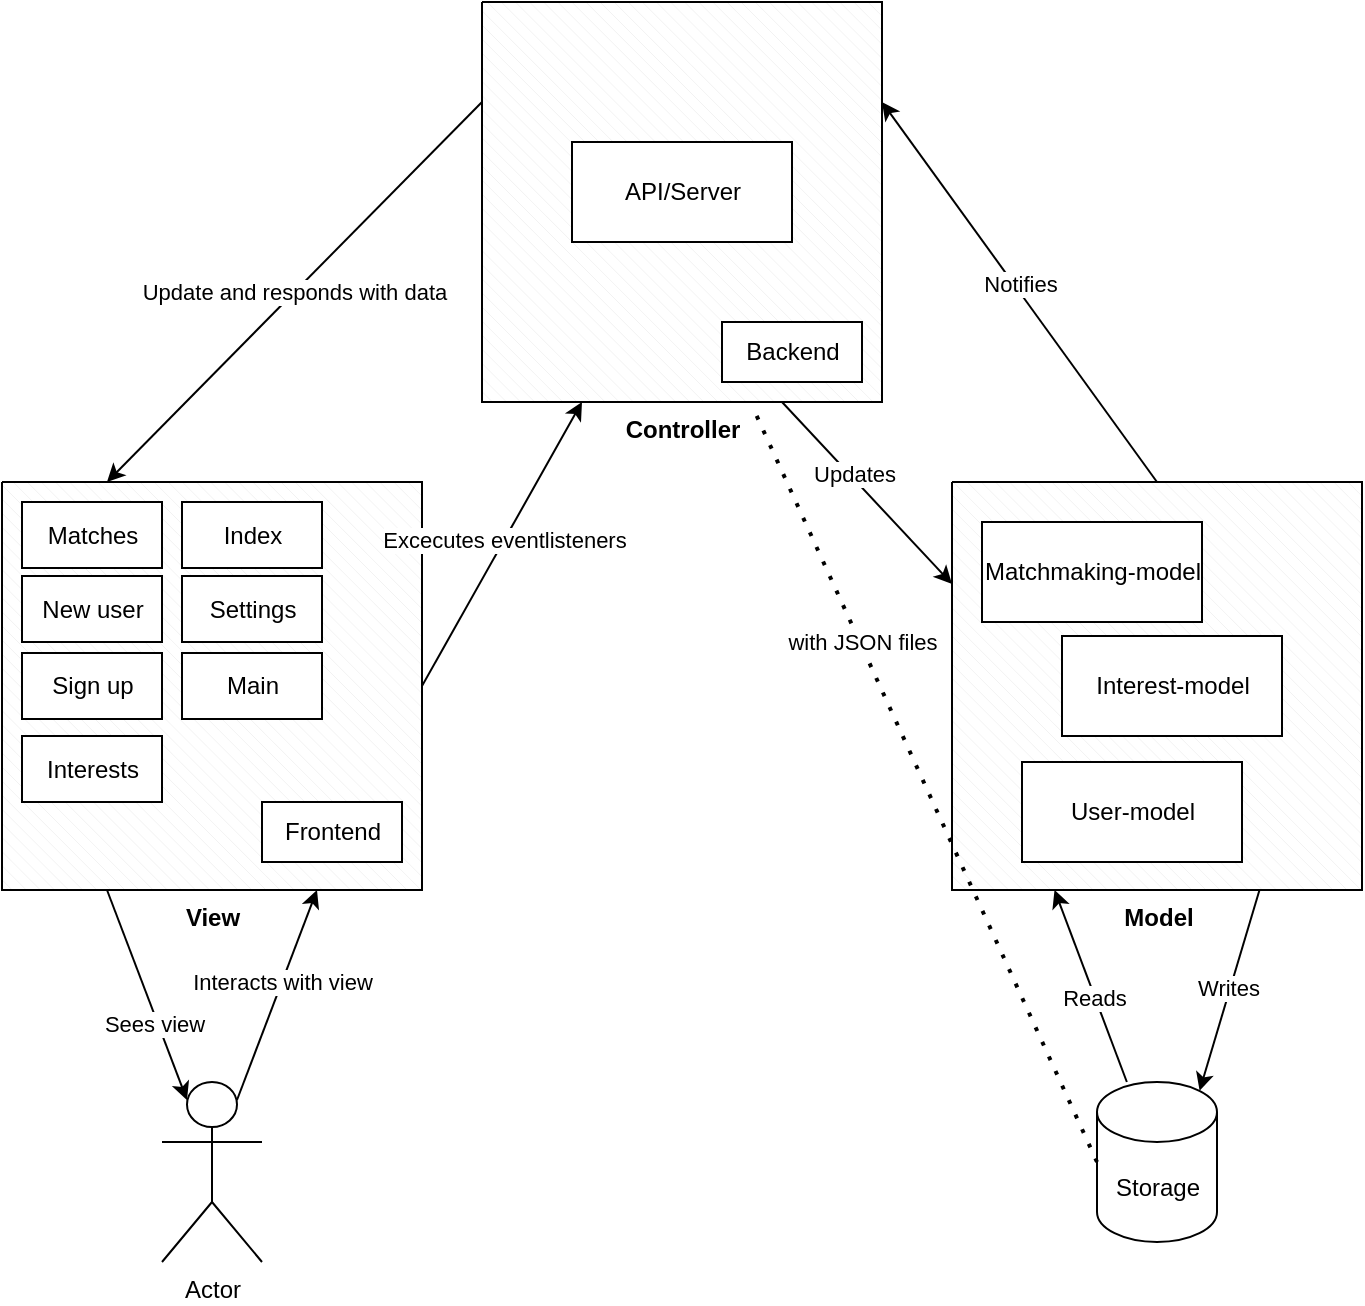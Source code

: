 <mxfile version="13.9.8" type="github" pages="7">
  <diagram id="MIZSV_a9kjiavPeGqr3Y" name="MVC real">
    <mxGraphModel dx="1298" dy="865" grid="1" gridSize="10" guides="1" tooltips="1" connect="1" arrows="1" fold="1" page="1" pageScale="1" pageWidth="1169" pageHeight="827" math="0" shadow="0">
      <root>
        <mxCell id="0" />
        <mxCell id="1" parent="0" />
        <mxCell id="VqsCAGefibCW4bXpCJC7-43" value="Actor" style="shape=umlActor;verticalLabelPosition=bottom;verticalAlign=top;html=1;" vertex="1" parent="1">
          <mxGeometry x="310" y="650" width="50" height="90" as="geometry" />
        </mxCell>
        <mxCell id="VqsCAGefibCW4bXpCJC7-45" value="&lt;b&gt;Model&lt;/b&gt;" style="verticalLabelPosition=bottom;verticalAlign=top;html=1;shape=mxgraph.basic.patternFillRect;fillStyle=diagRev;step=5;fillStrokeWidth=0.2;fillStrokeColor=#dddddd;" vertex="1" parent="1">
          <mxGeometry x="705" y="350" width="205" height="204" as="geometry" />
        </mxCell>
        <mxCell id="VqsCAGefibCW4bXpCJC7-47" value="Storage" style="shape=cylinder3;whiteSpace=wrap;html=1;boundedLbl=1;backgroundOutline=1;size=15;" vertex="1" parent="1">
          <mxGeometry x="777.5" y="650" width="60" height="80" as="geometry" />
        </mxCell>
        <mxCell id="VqsCAGefibCW4bXpCJC7-48" value="&lt;b&gt;View&lt;/b&gt;" style="verticalLabelPosition=bottom;verticalAlign=top;html=1;shape=mxgraph.basic.patternFillRect;fillStyle=diagRev;step=5;fillStrokeWidth=0.2;fillStrokeColor=#dddddd;" vertex="1" parent="1">
          <mxGeometry x="230" y="350" width="210" height="204" as="geometry" />
        </mxCell>
        <mxCell id="VqsCAGefibCW4bXpCJC7-50" value="&lt;b&gt;Controller&lt;/b&gt;" style="verticalLabelPosition=bottom;verticalAlign=top;html=1;shape=mxgraph.basic.patternFillRect;fillStyle=diagRev;step=5;fillStrokeWidth=0.2;fillStrokeColor=#dddddd;" vertex="1" parent="1">
          <mxGeometry x="470" y="110" width="200" height="200" as="geometry" />
        </mxCell>
        <mxCell id="VqsCAGefibCW4bXpCJC7-52" value="" style="endArrow=classic;html=1;exitX=0.75;exitY=0.1;exitDx=0;exitDy=0;exitPerimeter=0;entryX=0.75;entryY=1;entryDx=0;entryDy=0;entryPerimeter=0;" edge="1" parent="1" source="VqsCAGefibCW4bXpCJC7-43" target="VqsCAGefibCW4bXpCJC7-48">
          <mxGeometry width="50" height="50" relative="1" as="geometry">
            <mxPoint x="540" y="440" as="sourcePoint" />
            <mxPoint x="590" y="390" as="targetPoint" />
          </mxGeometry>
        </mxCell>
        <mxCell id="VqsCAGefibCW4bXpCJC7-55" value="Interacts with view" style="edgeLabel;html=1;align=center;verticalAlign=middle;resizable=0;points=[];" vertex="1" connectable="0" parent="VqsCAGefibCW4bXpCJC7-52">
          <mxGeometry x="-0.111" y="4" relative="1" as="geometry">
            <mxPoint x="8.44" y="-10.85" as="offset" />
          </mxGeometry>
        </mxCell>
        <mxCell id="VqsCAGefibCW4bXpCJC7-54" value="" style="endArrow=classic;html=1;exitX=1;exitY=0.5;exitDx=0;exitDy=0;exitPerimeter=0;entryX=0.25;entryY=1;entryDx=0;entryDy=0;entryPerimeter=0;" edge="1" parent="1" source="VqsCAGefibCW4bXpCJC7-48" target="VqsCAGefibCW4bXpCJC7-50">
          <mxGeometry width="50" height="50" relative="1" as="geometry">
            <mxPoint x="540" y="440" as="sourcePoint" />
            <mxPoint x="590" y="390" as="targetPoint" />
          </mxGeometry>
        </mxCell>
        <mxCell id="VqsCAGefibCW4bXpCJC7-81" value="Excecutes eventlisteners" style="edgeLabel;html=1;align=center;verticalAlign=middle;resizable=0;points=[];" vertex="1" connectable="0" parent="VqsCAGefibCW4bXpCJC7-54">
          <mxGeometry x="0.032" y="1" relative="1" as="geometry">
            <mxPoint as="offset" />
          </mxGeometry>
        </mxCell>
        <mxCell id="VqsCAGefibCW4bXpCJC7-56" value="" style="endArrow=classic;html=1;exitX=0.25;exitY=1;exitDx=0;exitDy=0;exitPerimeter=0;entryX=0.25;entryY=0.1;entryDx=0;entryDy=0;entryPerimeter=0;" edge="1" parent="1" source="VqsCAGefibCW4bXpCJC7-48" target="VqsCAGefibCW4bXpCJC7-43">
          <mxGeometry width="50" height="50" relative="1" as="geometry">
            <mxPoint x="540" y="440" as="sourcePoint" />
            <mxPoint x="230" y="600" as="targetPoint" />
          </mxGeometry>
        </mxCell>
        <mxCell id="VqsCAGefibCW4bXpCJC7-57" value="Sees view" style="edgeLabel;html=1;align=center;verticalAlign=middle;resizable=0;points=[];" vertex="1" connectable="0" parent="VqsCAGefibCW4bXpCJC7-56">
          <mxGeometry x="0.259" y="-2" relative="1" as="geometry">
            <mxPoint as="offset" />
          </mxGeometry>
        </mxCell>
        <mxCell id="VqsCAGefibCW4bXpCJC7-59" value="" style="endArrow=classic;html=1;exitX=0.75;exitY=1;exitDx=0;exitDy=0;exitPerimeter=0;entryX=0.855;entryY=0;entryDx=0;entryDy=4.35;entryPerimeter=0;" edge="1" parent="1" source="VqsCAGefibCW4bXpCJC7-45" target="VqsCAGefibCW4bXpCJC7-47">
          <mxGeometry width="50" height="50" relative="1" as="geometry">
            <mxPoint x="540" y="440" as="sourcePoint" />
            <mxPoint x="590" y="390" as="targetPoint" />
          </mxGeometry>
        </mxCell>
        <mxCell id="VqsCAGefibCW4bXpCJC7-60" value="Writes" style="edgeLabel;html=1;align=center;verticalAlign=middle;resizable=0;points=[];" vertex="1" connectable="0" parent="VqsCAGefibCW4bXpCJC7-59">
          <mxGeometry x="-0.017" y="-1" relative="1" as="geometry">
            <mxPoint as="offset" />
          </mxGeometry>
        </mxCell>
        <mxCell id="VqsCAGefibCW4bXpCJC7-63" value="" style="endArrow=classic;html=1;entryX=0.25;entryY=1;entryDx=0;entryDy=0;entryPerimeter=0;" edge="1" parent="1" source="VqsCAGefibCW4bXpCJC7-47" target="VqsCAGefibCW4bXpCJC7-45">
          <mxGeometry width="50" height="50" relative="1" as="geometry">
            <mxPoint x="460" y="440" as="sourcePoint" />
            <mxPoint x="510" y="390" as="targetPoint" />
          </mxGeometry>
        </mxCell>
        <mxCell id="VqsCAGefibCW4bXpCJC7-64" value="Reads" style="edgeLabel;html=1;align=center;verticalAlign=middle;resizable=0;points=[];" vertex="1" connectable="0" parent="VqsCAGefibCW4bXpCJC7-63">
          <mxGeometry x="-0.121" y="1" relative="1" as="geometry">
            <mxPoint as="offset" />
          </mxGeometry>
        </mxCell>
        <mxCell id="VqsCAGefibCW4bXpCJC7-65" value="" style="endArrow=none;dashed=1;html=1;dashPattern=1 3;strokeWidth=2;entryX=0.68;entryY=1.02;entryDx=0;entryDy=0;entryPerimeter=0;exitX=0;exitY=0.5;exitDx=0;exitDy=0;exitPerimeter=0;" edge="1" parent="1" source="VqsCAGefibCW4bXpCJC7-47" target="VqsCAGefibCW4bXpCJC7-50">
          <mxGeometry width="50" height="50" relative="1" as="geometry">
            <mxPoint x="460" y="440" as="sourcePoint" />
            <mxPoint x="510" y="390" as="targetPoint" />
          </mxGeometry>
        </mxCell>
        <mxCell id="VqsCAGefibCW4bXpCJC7-66" value="with JSON files" style="edgeLabel;html=1;align=center;verticalAlign=middle;resizable=0;points=[];" vertex="1" connectable="0" parent="VqsCAGefibCW4bXpCJC7-65">
          <mxGeometry x="0.205" y="-1" relative="1" as="geometry">
            <mxPoint x="-15.08" y="-33.04" as="offset" />
          </mxGeometry>
        </mxCell>
        <mxCell id="VqsCAGefibCW4bXpCJC7-67" value="Matchmaking-model" style="html=1;" vertex="1" parent="1">
          <mxGeometry x="720" y="370" width="110" height="50" as="geometry" />
        </mxCell>
        <mxCell id="VqsCAGefibCW4bXpCJC7-68" value="Interest-model" style="html=1;" vertex="1" parent="1">
          <mxGeometry x="760" y="427" width="110" height="50" as="geometry" />
        </mxCell>
        <mxCell id="VqsCAGefibCW4bXpCJC7-69" value="User-model" style="html=1;" vertex="1" parent="1">
          <mxGeometry x="740" y="490" width="110" height="50" as="geometry" />
        </mxCell>
        <mxCell id="VqsCAGefibCW4bXpCJC7-70" value="API/Server" style="html=1;" vertex="1" parent="1">
          <mxGeometry x="515" y="180" width="110" height="50" as="geometry" />
        </mxCell>
        <mxCell id="VqsCAGefibCW4bXpCJC7-73" value="Matches" style="html=1;" vertex="1" parent="1">
          <mxGeometry x="240" y="360" width="70" height="33" as="geometry" />
        </mxCell>
        <mxCell id="VqsCAGefibCW4bXpCJC7-74" value="Index" style="html=1;" vertex="1" parent="1">
          <mxGeometry x="320" y="360" width="70" height="33" as="geometry" />
        </mxCell>
        <mxCell id="VqsCAGefibCW4bXpCJC7-75" value="New user" style="html=1;" vertex="1" parent="1">
          <mxGeometry x="240" y="397" width="70" height="33" as="geometry" />
        </mxCell>
        <mxCell id="VqsCAGefibCW4bXpCJC7-76" value="Settings" style="html=1;" vertex="1" parent="1">
          <mxGeometry x="320" y="397" width="70" height="33" as="geometry" />
        </mxCell>
        <mxCell id="VqsCAGefibCW4bXpCJC7-77" value="Sign up" style="html=1;" vertex="1" parent="1">
          <mxGeometry x="240" y="435.5" width="70" height="33" as="geometry" />
        </mxCell>
        <mxCell id="VqsCAGefibCW4bXpCJC7-78" value="Main" style="html=1;" vertex="1" parent="1">
          <mxGeometry x="320" y="435.5" width="70" height="33" as="geometry" />
        </mxCell>
        <mxCell id="VqsCAGefibCW4bXpCJC7-79" value="Interests" style="html=1;" vertex="1" parent="1">
          <mxGeometry x="240" y="477" width="70" height="33" as="geometry" />
        </mxCell>
        <mxCell id="VqsCAGefibCW4bXpCJC7-80" value="" style="endArrow=classic;html=1;exitX=0.75;exitY=1;exitDx=0;exitDy=0;exitPerimeter=0;entryX=0;entryY=0.25;entryDx=0;entryDy=0;entryPerimeter=0;" edge="1" parent="1" source="VqsCAGefibCW4bXpCJC7-50" target="VqsCAGefibCW4bXpCJC7-45">
          <mxGeometry width="50" height="50" relative="1" as="geometry">
            <mxPoint x="460" y="440" as="sourcePoint" />
            <mxPoint x="510" y="390" as="targetPoint" />
          </mxGeometry>
        </mxCell>
        <mxCell id="VqsCAGefibCW4bXpCJC7-85" value="Updates" style="edgeLabel;html=1;align=center;verticalAlign=middle;resizable=0;points=[];" vertex="1" connectable="0" parent="VqsCAGefibCW4bXpCJC7-80">
          <mxGeometry x="-0.205" y="2" relative="1" as="geometry">
            <mxPoint y="1" as="offset" />
          </mxGeometry>
        </mxCell>
        <mxCell id="VqsCAGefibCW4bXpCJC7-82" value="Update and responds with data" style="endArrow=classic;html=1;exitX=0;exitY=0.25;exitDx=0;exitDy=0;exitPerimeter=0;entryX=0.25;entryY=0;entryDx=0;entryDy=0;entryPerimeter=0;" edge="1" parent="1" source="VqsCAGefibCW4bXpCJC7-50" target="VqsCAGefibCW4bXpCJC7-48">
          <mxGeometry width="50" height="50" relative="1" as="geometry">
            <mxPoint x="460" y="440" as="sourcePoint" />
            <mxPoint x="510" y="390" as="targetPoint" />
          </mxGeometry>
        </mxCell>
        <mxCell id="VqsCAGefibCW4bXpCJC7-84" value="" style="endArrow=classic;html=1;exitX=0.5;exitY=0;exitDx=0;exitDy=0;exitPerimeter=0;entryX=1;entryY=0.25;entryDx=0;entryDy=0;entryPerimeter=0;" edge="1" parent="1" source="VqsCAGefibCW4bXpCJC7-45" target="VqsCAGefibCW4bXpCJC7-50">
          <mxGeometry width="50" height="50" relative="1" as="geometry">
            <mxPoint x="460" y="440" as="sourcePoint" />
            <mxPoint x="510" y="390" as="targetPoint" />
          </mxGeometry>
        </mxCell>
        <mxCell id="VqsCAGefibCW4bXpCJC7-86" value="Notifies" style="edgeLabel;html=1;align=center;verticalAlign=middle;resizable=0;points=[];" vertex="1" connectable="0" parent="VqsCAGefibCW4bXpCJC7-84">
          <mxGeometry x="0.026" y="-3" relative="1" as="geometry">
            <mxPoint x="-1" as="offset" />
          </mxGeometry>
        </mxCell>
        <mxCell id="d8kiemSU0Y5cawiHgnOT-1" value="Frontend" style="html=1;fontSize=12;" vertex="1" parent="1">
          <mxGeometry x="360" y="510" width="70" height="30" as="geometry" />
        </mxCell>
        <mxCell id="d8kiemSU0Y5cawiHgnOT-2" value="Backend" style="html=1;fontSize=12;" vertex="1" parent="1">
          <mxGeometry x="590" y="270" width="70" height="30" as="geometry" />
        </mxCell>
      </root>
    </mxGraphModel>
  </diagram>
  <diagram id="a6sN9S03dXwDlQEUAKQe" name="Page-2">
    <mxGraphModel dx="1298" dy="865" grid="1" gridSize="10" guides="1" tooltips="1" connect="1" arrows="1" fold="1" page="1" pageScale="1" pageWidth="1169" pageHeight="827" math="0" shadow="0">
      <root>
        <mxCell id="BCOyqamNlSZ7nN6PC0yC-0" />
        <mxCell id="BCOyqamNlSZ7nN6PC0yC-1" parent="BCOyqamNlSZ7nN6PC0yC-0" />
        <mxCell id="5aa_WG0PpK5DfDl5PxsW-0" value="Storage" style="shape=cylinder3;whiteSpace=wrap;html=1;boundedLbl=1;backgroundOutline=1;size=15;" vertex="1" parent="BCOyqamNlSZ7nN6PC0yC-1">
          <mxGeometry x="830" y="620" width="60" height="80" as="geometry" />
        </mxCell>
        <mxCell id="5aa_WG0PpK5DfDl5PxsW-1" value="Actor" style="shape=umlActor;verticalLabelPosition=bottom;verticalAlign=top;html=1;outlineConnect=0;" vertex="1" parent="BCOyqamNlSZ7nN6PC0yC-1">
          <mxGeometry x="300" y="600" width="30" height="60" as="geometry" />
        </mxCell>
        <mxCell id="5aa_WG0PpK5DfDl5PxsW-2" value="Main View" style="swimlane;fontStyle=1;align=center;verticalAlign=top;childLayout=stackLayout;horizontal=1;startSize=26;horizontalStack=0;resizeParent=1;resizeParentMax=0;resizeLast=0;collapsible=1;marginBottom=0;" vertex="1" parent="BCOyqamNlSZ7nN6PC0yC-1">
          <mxGeometry x="210" y="400" width="210" height="144" as="geometry">
            <mxRectangle x="210" y="400" width="90" height="26" as="alternateBounds" />
          </mxGeometry>
        </mxCell>
        <mxCell id="5aa_WG0PpK5DfDl5PxsW-3" value="- usernameMatch: string&#xa;- nameOfMatch: string&#xa;- genderOfMatch: string&#xa;- ageOfMatch: int&#xa;- InterestsOfMatch: string" style="text;strokeColor=none;fillColor=none;align=left;verticalAlign=top;spacingLeft=4;spacingRight=4;overflow=hidden;rotatable=0;points=[[0,0.5],[1,0.5]];portConstraint=eastwest;" vertex="1" parent="5aa_WG0PpK5DfDl5PxsW-2">
          <mxGeometry y="26" width="210" height="84" as="geometry" />
        </mxCell>
        <mxCell id="5aa_WG0PpK5DfDl5PxsW-4" value="" style="line;strokeWidth=1;fillColor=none;align=left;verticalAlign=middle;spacingTop=-1;spacingLeft=3;spacingRight=3;rotatable=0;labelPosition=right;points=[];portConstraint=eastwest;" vertex="1" parent="5aa_WG0PpK5DfDl5PxsW-2">
          <mxGeometry y="110" width="210" height="8" as="geometry" />
        </mxCell>
        <mxCell id="5aa_WG0PpK5DfDl5PxsW-5" value="+ doMatchmaking(): string " style="text;strokeColor=none;fillColor=none;align=left;verticalAlign=top;spacingLeft=4;spacingRight=4;overflow=hidden;rotatable=0;points=[[0,0.5],[1,0.5]];portConstraint=eastwest;" vertex="1" parent="5aa_WG0PpK5DfDl5PxsW-2">
          <mxGeometry y="118" width="210" height="26" as="geometry" />
        </mxCell>
        <mxCell id="5aa_WG0PpK5DfDl5PxsW-15" value="API/Controller" style="swimlane;fontStyle=1;align=center;verticalAlign=top;childLayout=stackLayout;horizontal=1;startSize=26;horizontalStack=0;resizeParent=1;resizeParentMax=0;resizeLast=0;collapsible=1;marginBottom=0;" vertex="1" parent="BCOyqamNlSZ7nN6PC0yC-1">
          <mxGeometry x="480" y="180" width="210" height="160" as="geometry">
            <mxRectangle x="210" y="400" width="90" height="26" as="alternateBounds" />
          </mxGeometry>
        </mxCell>
        <mxCell id="5aa_WG0PpK5DfDl5PxsW-16" value="+ userId: string&#xa;- potentialMatchUserId: string" style="text;strokeColor=none;fillColor=none;align=left;verticalAlign=top;spacingLeft=4;spacingRight=4;overflow=hidden;rotatable=0;points=[[0,0.5],[1,0.5]];portConstraint=eastwest;" vertex="1" parent="5aa_WG0PpK5DfDl5PxsW-15">
          <mxGeometry y="26" width="210" height="84" as="geometry" />
        </mxCell>
        <mxCell id="5aa_WG0PpK5DfDl5PxsW-17" value="" style="line;strokeWidth=1;fillColor=none;align=left;verticalAlign=middle;spacingTop=-1;spacingLeft=3;spacingRight=3;rotatable=0;labelPosition=right;points=[];portConstraint=eastwest;" vertex="1" parent="5aa_WG0PpK5DfDl5PxsW-15">
          <mxGeometry y="110" width="210" height="8" as="geometry" />
        </mxCell>
        <mxCell id="5aa_WG0PpK5DfDl5PxsW-18" value="+ verification()&#xa;+ validate potential match" style="text;strokeColor=none;fillColor=none;align=left;verticalAlign=top;spacingLeft=4;spacingRight=4;overflow=hidden;rotatable=0;points=[[0,0.5],[1,0.5]];portConstraint=eastwest;" vertex="1" parent="5aa_WG0PpK5DfDl5PxsW-15">
          <mxGeometry y="118" width="210" height="42" as="geometry" />
        </mxCell>
        <mxCell id="5aa_WG0PpK5DfDl5PxsW-19" value="Matchmaking Model" style="swimlane;fontStyle=1;align=center;verticalAlign=top;childLayout=stackLayout;horizontal=1;startSize=26;horizontalStack=0;resizeParent=1;resizeParentMax=0;resizeLast=0;collapsible=1;marginBottom=0;" vertex="1" parent="BCOyqamNlSZ7nN6PC0yC-1">
          <mxGeometry x="755" y="372" width="210" height="200" as="geometry">
            <mxRectangle x="210" y="400" width="90" height="26" as="alternateBounds" />
          </mxGeometry>
        </mxCell>
        <mxCell id="5aa_WG0PpK5DfDl5PxsW-20" value="- userId: array&#xa;- likes: array&#xa;- dislikes: array&#xa;- matches: array&#xa;- likedBy: array&#xa;- dislikedBy: array" style="text;strokeColor=none;fillColor=none;align=left;verticalAlign=top;spacingLeft=4;spacingRight=4;overflow=hidden;rotatable=0;points=[[0,0.5],[1,0.5]];portConstraint=eastwest;" vertex="1" parent="5aa_WG0PpK5DfDl5PxsW-19">
          <mxGeometry y="26" width="210" height="94" as="geometry" />
        </mxCell>
        <mxCell id="5aa_WG0PpK5DfDl5PxsW-21" value="" style="line;strokeWidth=1;fillColor=none;align=left;verticalAlign=middle;spacingTop=-1;spacingLeft=3;spacingRight=3;rotatable=0;labelPosition=right;points=[];portConstraint=eastwest;" vertex="1" parent="5aa_WG0PpK5DfDl5PxsW-19">
          <mxGeometry y="120" width="210" height="8" as="geometry" />
        </mxCell>
        <mxCell id="5aa_WG0PpK5DfDl5PxsW-22" value="- findMatch()&#xa;- checkForMatches()&#xa;- like()&#xa;- dislike()" style="text;strokeColor=none;fillColor=none;align=left;verticalAlign=top;spacingLeft=4;spacingRight=4;overflow=hidden;rotatable=0;points=[[0,0.5],[1,0.5]];portConstraint=eastwest;" vertex="1" parent="5aa_WG0PpK5DfDl5PxsW-19">
          <mxGeometry y="128" width="210" height="72" as="geometry" />
        </mxCell>
        <mxCell id="5aa_WG0PpK5DfDl5PxsW-24" value="" style="endArrow=classic;html=1;entryX=0.729;entryY=1.154;entryDx=0;entryDy=0;entryPerimeter=0;" edge="1" parent="BCOyqamNlSZ7nN6PC0yC-1" source="5aa_WG0PpK5DfDl5PxsW-1" target="5aa_WG0PpK5DfDl5PxsW-5">
          <mxGeometry width="50" height="50" relative="1" as="geometry">
            <mxPoint x="560" y="470" as="sourcePoint" />
            <mxPoint x="610" y="420" as="targetPoint" />
          </mxGeometry>
        </mxCell>
        <mxCell id="5aa_WG0PpK5DfDl5PxsW-25" value="Interacts (e.g. likes)" style="edgeLabel;html=1;align=center;verticalAlign=middle;resizable=0;points=[];" vertex="1" connectable="0" parent="5aa_WG0PpK5DfDl5PxsW-24">
          <mxGeometry x="0.013" relative="1" as="geometry">
            <mxPoint as="offset" />
          </mxGeometry>
        </mxCell>
        <mxCell id="5aa_WG0PpK5DfDl5PxsW-26" value="Notify if a new match and show new potential match&amp;nbsp;" style="endArrow=classic;html=1;exitX=0.148;exitY=1;exitDx=0;exitDy=0;exitPerimeter=0;entryX=0;entryY=0.333;entryDx=0;entryDy=0;entryPerimeter=0;" edge="1" parent="BCOyqamNlSZ7nN6PC0yC-1" source="5aa_WG0PpK5DfDl5PxsW-5" target="5aa_WG0PpK5DfDl5PxsW-1">
          <mxGeometry x="-0.858" y="-83" width="50" height="50" relative="1" as="geometry">
            <mxPoint x="560" y="470" as="sourcePoint" />
            <mxPoint x="610" y="420" as="targetPoint" />
            <mxPoint as="offset" />
          </mxGeometry>
        </mxCell>
        <mxCell id="5aa_WG0PpK5DfDl5PxsW-27" value="Request (e.g. request like)" style="endArrow=classic;html=1;exitX=1;exitY=0.5;exitDx=0;exitDy=0;entryX=0.3;entryY=1.048;entryDx=0;entryDy=0;entryPerimeter=0;" edge="1" parent="BCOyqamNlSZ7nN6PC0yC-1" source="5aa_WG0PpK5DfDl5PxsW-3" target="5aa_WG0PpK5DfDl5PxsW-18">
          <mxGeometry width="50" height="50" relative="1" as="geometry">
            <mxPoint x="560" y="470" as="sourcePoint" />
            <mxPoint x="610" y="420" as="targetPoint" />
          </mxGeometry>
        </mxCell>
        <mxCell id="5aa_WG0PpK5DfDl5PxsW-29" value="Writes (e.g. new like)" style="endArrow=classic;html=1;exitX=0.243;exitY=1.028;exitDx=0;exitDy=0;exitPerimeter=0;entryX=0;entryY=0;entryDx=0;entryDy=15;entryPerimeter=0;" edge="1" parent="BCOyqamNlSZ7nN6PC0yC-1" source="5aa_WG0PpK5DfDl5PxsW-22" target="5aa_WG0PpK5DfDl5PxsW-0">
          <mxGeometry width="50" height="50" relative="1" as="geometry">
            <mxPoint x="560" y="470" as="sourcePoint" />
            <mxPoint x="610" y="420" as="targetPoint" />
          </mxGeometry>
        </mxCell>
        <mxCell id="5aa_WG0PpK5DfDl5PxsW-30" value="" style="endArrow=classic;html=1;exitX=1;exitY=0;exitDx=0;exitDy=15;exitPerimeter=0;entryX=0.767;entryY=1.056;entryDx=0;entryDy=0;entryPerimeter=0;" edge="1" parent="BCOyqamNlSZ7nN6PC0yC-1" source="5aa_WG0PpK5DfDl5PxsW-0" target="5aa_WG0PpK5DfDl5PxsW-22">
          <mxGeometry width="50" height="50" relative="1" as="geometry">
            <mxPoint x="560" y="470" as="sourcePoint" />
            <mxPoint x="610" y="420" as="targetPoint" />
          </mxGeometry>
        </mxCell>
        <mxCell id="5aa_WG0PpK5DfDl5PxsW-31" value="Reads (e.g. userlist)" style="edgeLabel;html=1;align=center;verticalAlign=middle;resizable=0;points=[];" vertex="1" connectable="0" parent="5aa_WG0PpK5DfDl5PxsW-30">
          <mxGeometry x="-0.052" y="3" relative="1" as="geometry">
            <mxPoint y="1" as="offset" />
          </mxGeometry>
        </mxCell>
        <mxCell id="5aa_WG0PpK5DfDl5PxsW-32" value="" style="endArrow=classic;html=1;exitX=0.724;exitY=1.095;exitDx=0;exitDy=0;exitPerimeter=0;entryX=0.005;entryY=1.011;entryDx=0;entryDy=0;entryPerimeter=0;" edge="1" parent="BCOyqamNlSZ7nN6PC0yC-1" source="5aa_WG0PpK5DfDl5PxsW-18" target="5aa_WG0PpK5DfDl5PxsW-20">
          <mxGeometry width="50" height="50" relative="1" as="geometry">
            <mxPoint x="560" y="470" as="sourcePoint" />
            <mxPoint x="610" y="420" as="targetPoint" />
          </mxGeometry>
        </mxCell>
        <mxCell id="5aa_WG0PpK5DfDl5PxsW-33" value="Updates (e.g. with new like)" style="edgeLabel;html=1;align=center;verticalAlign=middle;resizable=0;points=[];" vertex="1" connectable="0" parent="5aa_WG0PpK5DfDl5PxsW-32">
          <mxGeometry x="-0.193" y="-1" relative="1" as="geometry">
            <mxPoint as="offset" />
          </mxGeometry>
        </mxCell>
        <mxCell id="5aa_WG0PpK5DfDl5PxsW-34" value="" style="endArrow=classic;html=1;entryX=1;entryY=0.5;entryDx=0;entryDy=0;" edge="1" parent="BCOyqamNlSZ7nN6PC0yC-1" target="5aa_WG0PpK5DfDl5PxsW-16">
          <mxGeometry width="50" height="50" relative="1" as="geometry">
            <mxPoint x="860" y="370" as="sourcePoint" />
            <mxPoint x="610" y="420" as="targetPoint" />
          </mxGeometry>
        </mxCell>
        <mxCell id="5aa_WG0PpK5DfDl5PxsW-35" value="Notifies (e.g. with match and a new potential match)" style="edgeLabel;html=1;align=center;verticalAlign=middle;resizable=0;points=[];" vertex="1" connectable="0" parent="5aa_WG0PpK5DfDl5PxsW-34">
          <mxGeometry x="0.273" relative="1" as="geometry">
            <mxPoint x="68.05" y="-12.46" as="offset" />
          </mxGeometry>
        </mxCell>
        <mxCell id="5aa_WG0PpK5DfDl5PxsW-36" value="" style="endArrow=classic;html=1;exitX=0;exitY=0.5;exitDx=0;exitDy=0;entryX=0.5;entryY=0;entryDx=0;entryDy=0;" edge="1" parent="BCOyqamNlSZ7nN6PC0yC-1" source="5aa_WG0PpK5DfDl5PxsW-16" target="5aa_WG0PpK5DfDl5PxsW-2">
          <mxGeometry width="50" height="50" relative="1" as="geometry">
            <mxPoint x="560" y="470" as="sourcePoint" />
            <mxPoint x="610" y="420" as="targetPoint" />
          </mxGeometry>
        </mxCell>
        <mxCell id="5aa_WG0PpK5DfDl5PxsW-37" value="Responds (e.g. with match and new potential match" style="edgeLabel;html=1;align=center;verticalAlign=middle;resizable=0;points=[];" vertex="1" connectable="0" parent="5aa_WG0PpK5DfDl5PxsW-36">
          <mxGeometry x="0.061" y="-2" relative="1" as="geometry">
            <mxPoint x="-71.12" y="2.84" as="offset" />
          </mxGeometry>
        </mxCell>
      </root>
    </mxGraphModel>
  </diagram>
  <diagram id="8ovLGnVb15LKjvTVXuzV" name="Page-3">
    <mxGraphModel dx="1298" dy="865" grid="1" gridSize="10" guides="1" tooltips="1" connect="1" arrows="1" fold="1" page="1" pageScale="1" pageWidth="1169" pageHeight="827" math="0" shadow="0">
      <root>
        <mxCell id="Q0IwIYhQQtXgTCq41y1r-0" />
        <mxCell id="Q0IwIYhQQtXgTCq41y1r-1" parent="Q0IwIYhQQtXgTCq41y1r-0" />
        <mxCell id="Q0IwIYhQQtXgTCq41y1r-2" value="Actor" style="shape=umlActor;verticalLabelPosition=bottom;verticalAlign=top;html=1;" vertex="1" parent="Q0IwIYhQQtXgTCq41y1r-1">
          <mxGeometry x="570" y="580" width="30" height="60" as="geometry" />
        </mxCell>
        <mxCell id="Jhp6nqraJ2X-l6aGO7Jz-4" value="&lt;b&gt;Controller&lt;/b&gt;" style="html=1;fontSize=12;" vertex="1" parent="Q0IwIYhQQtXgTCq41y1r-1">
          <mxGeometry x="360" y="414" width="170" height="80" as="geometry" />
        </mxCell>
        <mxCell id="Jhp6nqraJ2X-l6aGO7Jz-5" value="&lt;b&gt;View&lt;/b&gt;" style="html=1;fontSize=12;" vertex="1" parent="Q0IwIYhQQtXgTCq41y1r-1">
          <mxGeometry x="650" y="414" width="170" height="80" as="geometry" />
        </mxCell>
        <mxCell id="Jhp6nqraJ2X-l6aGO7Jz-6" value="&lt;b&gt;Model&lt;/b&gt;" style="html=1;fontSize=12;" vertex="1" parent="Q0IwIYhQQtXgTCq41y1r-1">
          <mxGeometry x="500" y="240" width="170" height="80" as="geometry" />
        </mxCell>
        <mxCell id="HBL2cyt7TvfWzSy37j4n-0" value="Storage" style="shape=cylinder3;whiteSpace=wrap;html=1;boundedLbl=1;backgroundOutline=1;size=15;fontSize=12;" vertex="1" parent="Q0IwIYhQQtXgTCq41y1r-1">
          <mxGeometry x="555" y="120" width="60" height="80" as="geometry" />
        </mxCell>
        <mxCell id="HBL2cyt7TvfWzSy37j4n-1" value="" style="endArrow=classic;html=1;fontSize=12;entryX=0.5;entryY=1;entryDx=0;entryDy=0;" edge="1" parent="Q0IwIYhQQtXgTCq41y1r-1" target="Jhp6nqraJ2X-l6aGO7Jz-4">
          <mxGeometry width="50" height="50" relative="1" as="geometry">
            <mxPoint x="550" y="590" as="sourcePoint" />
            <mxPoint x="610" y="420" as="targetPoint" />
          </mxGeometry>
        </mxCell>
        <mxCell id="HBL2cyt7TvfWzSy37j4n-4" value="Interacts" style="edgeLabel;html=1;align=center;verticalAlign=middle;resizable=0;points=[];fontSize=12;" vertex="1" connectable="0" parent="HBL2cyt7TvfWzSy37j4n-1">
          <mxGeometry x="0.066" y="2" relative="1" as="geometry">
            <mxPoint as="offset" />
          </mxGeometry>
        </mxCell>
        <mxCell id="HBL2cyt7TvfWzSy37j4n-2" value="" style="endArrow=classic;html=1;fontSize=12;exitX=0.5;exitY=1;exitDx=0;exitDy=0;" edge="1" parent="Q0IwIYhQQtXgTCq41y1r-1" source="Jhp6nqraJ2X-l6aGO7Jz-5">
          <mxGeometry width="50" height="50" relative="1" as="geometry">
            <mxPoint x="775" y="640" as="sourcePoint" />
            <mxPoint x="620" y="590" as="targetPoint" />
          </mxGeometry>
        </mxCell>
        <mxCell id="HBL2cyt7TvfWzSy37j4n-3" value="Sees" style="edgeLabel;html=1;align=center;verticalAlign=middle;resizable=0;points=[];fontSize=12;" vertex="1" connectable="0" parent="HBL2cyt7TvfWzSy37j4n-2">
          <mxGeometry x="0.022" y="1" relative="1" as="geometry">
            <mxPoint as="offset" />
          </mxGeometry>
        </mxCell>
        <mxCell id="HBL2cyt7TvfWzSy37j4n-5" value="" style="endArrow=classic;html=1;fontSize=12;exitX=1;exitY=0.5;exitDx=0;exitDy=0;entryX=0;entryY=0.5;entryDx=0;entryDy=0;" edge="1" parent="Q0IwIYhQQtXgTCq41y1r-1" source="Jhp6nqraJ2X-l6aGO7Jz-4" target="Jhp6nqraJ2X-l6aGO7Jz-5">
          <mxGeometry width="50" height="50" relative="1" as="geometry">
            <mxPoint x="560" y="470" as="sourcePoint" />
            <mxPoint x="610" y="420" as="targetPoint" />
          </mxGeometry>
        </mxCell>
        <mxCell id="HBL2cyt7TvfWzSy37j4n-6" value="Updates" style="edgeLabel;html=1;align=center;verticalAlign=middle;resizable=0;points=[];fontSize=12;" vertex="1" connectable="0" parent="HBL2cyt7TvfWzSy37j4n-5">
          <mxGeometry x="-0.067" relative="1" as="geometry">
            <mxPoint as="offset" />
          </mxGeometry>
        </mxCell>
        <mxCell id="HBL2cyt7TvfWzSy37j4n-7" value="" style="endArrow=classic;html=1;fontSize=12;exitX=0.25;exitY=0;exitDx=0;exitDy=0;entryX=0;entryY=0.5;entryDx=0;entryDy=0;" edge="1" parent="Q0IwIYhQQtXgTCq41y1r-1" source="Jhp6nqraJ2X-l6aGO7Jz-4" target="Jhp6nqraJ2X-l6aGO7Jz-6">
          <mxGeometry width="50" height="50" relative="1" as="geometry">
            <mxPoint x="560" y="470" as="sourcePoint" />
            <mxPoint x="610" y="420" as="targetPoint" />
          </mxGeometry>
        </mxCell>
        <mxCell id="HBL2cyt7TvfWzSy37j4n-8" value="Updates" style="edgeLabel;html=1;align=center;verticalAlign=middle;resizable=0;points=[];fontSize=12;" vertex="1" connectable="0" parent="HBL2cyt7TvfWzSy37j4n-7">
          <mxGeometry x="-0.093" y="2" relative="1" as="geometry">
            <mxPoint as="offset" />
          </mxGeometry>
        </mxCell>
        <mxCell id="HBL2cyt7TvfWzSy37j4n-9" value="" style="endArrow=classic;html=1;fontSize=12;exitX=0.5;exitY=1;exitDx=0;exitDy=0;entryX=0.629;entryY=0;entryDx=0;entryDy=0;entryPerimeter=0;" edge="1" parent="Q0IwIYhQQtXgTCq41y1r-1" source="Jhp6nqraJ2X-l6aGO7Jz-6" target="Jhp6nqraJ2X-l6aGO7Jz-4">
          <mxGeometry width="50" height="50" relative="1" as="geometry">
            <mxPoint x="412.5" y="424" as="sourcePoint" />
            <mxPoint x="510" y="290" as="targetPoint" />
          </mxGeometry>
        </mxCell>
        <mxCell id="HBL2cyt7TvfWzSy37j4n-10" value="Notifies" style="edgeLabel;html=1;align=center;verticalAlign=middle;resizable=0;points=[];fontSize=12;" vertex="1" connectable="0" parent="HBL2cyt7TvfWzSy37j4n-9">
          <mxGeometry x="-0.093" y="2" relative="1" as="geometry">
            <mxPoint as="offset" />
          </mxGeometry>
        </mxCell>
        <mxCell id="HBL2cyt7TvfWzSy37j4n-11" value="" style="endArrow=classic;html=1;fontSize=12;" edge="1" parent="Q0IwIYhQQtXgTCq41y1r-1">
          <mxGeometry width="50" height="50" relative="1" as="geometry">
            <mxPoint x="510" y="237" as="sourcePoint" />
            <mxPoint x="550" y="170" as="targetPoint" />
          </mxGeometry>
        </mxCell>
        <mxCell id="HBL2cyt7TvfWzSy37j4n-15" value="Writes" style="edgeLabel;html=1;align=center;verticalAlign=middle;resizable=0;points=[];fontSize=12;" vertex="1" connectable="0" parent="HBL2cyt7TvfWzSy37j4n-11">
          <mxGeometry x="-0.301" y="1" relative="1" as="geometry">
            <mxPoint as="offset" />
          </mxGeometry>
        </mxCell>
        <mxCell id="HBL2cyt7TvfWzSy37j4n-14" value="" style="endArrow=classic;html=1;fontSize=12;exitX=1;exitY=0;exitDx=0;exitDy=52.5;exitPerimeter=0;entryX=0.882;entryY=-0.037;entryDx=0;entryDy=0;entryPerimeter=0;" edge="1" parent="Q0IwIYhQQtXgTCq41y1r-1" source="HBL2cyt7TvfWzSy37j4n-0" target="Jhp6nqraJ2X-l6aGO7Jz-6">
          <mxGeometry width="50" height="50" relative="1" as="geometry">
            <mxPoint x="560" y="470" as="sourcePoint" />
            <mxPoint x="610" y="420" as="targetPoint" />
          </mxGeometry>
        </mxCell>
        <mxCell id="HBL2cyt7TvfWzSy37j4n-16" value="Reads" style="edgeLabel;html=1;align=center;verticalAlign=middle;resizable=0;points=[];fontSize=12;" vertex="1" connectable="0" parent="HBL2cyt7TvfWzSy37j4n-14">
          <mxGeometry x="0.01" y="-2" relative="1" as="geometry">
            <mxPoint as="offset" />
          </mxGeometry>
        </mxCell>
      </root>
    </mxGraphModel>
  </diagram>
  <diagram id="2EcfbDv2dHWCMeqyYRyq" name="Class dia pre">
    <mxGraphModel dx="1298" dy="865" grid="1" gridSize="10" guides="1" tooltips="1" connect="1" arrows="1" fold="1" page="1" pageScale="1" pageWidth="1169" pageHeight="827" math="0" shadow="0">
      <root>
        <mxCell id="f0ERsUrv0wSTmgwQPiE7-0" />
        <mxCell id="f0ERsUrv0wSTmgwQPiE7-1" parent="f0ERsUrv0wSTmgwQPiE7-0" />
        <mxCell id="f0ERsUrv0wSTmgwQPiE7-2" value="User" style="swimlane;fontStyle=1;align=center;verticalAlign=top;childLayout=stackLayout;horizontal=1;startSize=26;horizontalStack=0;resizeParent=1;resizeParentMax=0;resizeLast=0;collapsible=1;marginBottom=0;" vertex="1" parent="f0ERsUrv0wSTmgwQPiE7-1">
          <mxGeometry x="160" y="120" width="160" height="250" as="geometry" />
        </mxCell>
        <mxCell id="f0ERsUrv0wSTmgwQPiE7-3" value="+ userId: Int&#xa;+ username: string&#xa;- password: string&#xa;+ firstName: string&#xa;+ lastName: string&#xa;+ birthday: int&#xa;+ gender: bool&#xa;+ interests: string" style="text;strokeColor=none;fillColor=none;align=left;verticalAlign=top;spacingLeft=4;spacingRight=4;overflow=hidden;rotatable=0;points=[[0,0.5],[1,0.5]];portConstraint=eastwest;" vertex="1" parent="f0ERsUrv0wSTmgwQPiE7-2">
          <mxGeometry y="26" width="160" height="124" as="geometry" />
        </mxCell>
        <mxCell id="f0ERsUrv0wSTmgwQPiE7-4" value="" style="line;strokeWidth=1;fillColor=none;align=left;verticalAlign=middle;spacingTop=-1;spacingLeft=3;spacingRight=3;rotatable=0;labelPosition=right;points=[];portConstraint=eastwest;" vertex="1" parent="f0ERsUrv0wSTmgwQPiE7-2">
          <mxGeometry y="150" width="160" height="8" as="geometry" />
        </mxCell>
        <mxCell id="f0ERsUrv0wSTmgwQPiE7-5" value="- like()&#xa;- dislike()&#xa;- undecided()&#xa;- updateInterests&#xa;- deleteUser" style="text;strokeColor=none;fillColor=none;align=left;verticalAlign=top;spacingLeft=4;spacingRight=4;overflow=hidden;rotatable=0;points=[[0,0.5],[1,0.5]];portConstraint=eastwest;" vertex="1" parent="f0ERsUrv0wSTmgwQPiE7-2">
          <mxGeometry y="158" width="160" height="92" as="geometry" />
        </mxCell>
        <mxCell id="f0ERsUrv0wSTmgwQPiE7-6" value="&lt;p style=&quot;margin: 0px ; margin-top: 4px ; text-align: center&quot;&gt;&lt;b&gt;FreeUser&lt;/b&gt;&lt;/p&gt;&lt;hr size=&quot;1&quot;&gt;&lt;p style=&quot;margin: 0px ; margin-left: 4px&quot;&gt;- numOfLikes: Int&lt;/p&gt;&lt;hr size=&quot;1&quot;&gt;&lt;p style=&quot;margin: 0px ; margin-left: 4px&quot;&gt;+ likesCountDown()&lt;/p&gt;" style="verticalAlign=top;align=left;overflow=fill;fontSize=12;fontFamily=Helvetica;html=1;" vertex="1" parent="f0ERsUrv0wSTmgwQPiE7-1">
          <mxGeometry x="160" y="460" width="160" height="90" as="geometry" />
        </mxCell>
        <mxCell id="f0ERsUrv0wSTmgwQPiE7-7" value="Extends" style="endArrow=block;endSize=16;endFill=0;html=1;exitX=0.5;exitY=0;exitDx=0;exitDy=0;entryX=0.5;entryY=1.022;entryDx=0;entryDy=0;entryPerimeter=0;" edge="1" parent="f0ERsUrv0wSTmgwQPiE7-1" source="f0ERsUrv0wSTmgwQPiE7-6" target="f0ERsUrv0wSTmgwQPiE7-5">
          <mxGeometry width="160" relative="1" as="geometry">
            <mxPoint x="500" y="440" as="sourcePoint" />
            <mxPoint x="660" y="440" as="targetPoint" />
          </mxGeometry>
        </mxCell>
        <mxCell id="f0ERsUrv0wSTmgwQPiE7-8" value="Matchmaking" style="swimlane;fontStyle=1;align=center;verticalAlign=top;childLayout=stackLayout;horizontal=1;startSize=26;horizontalStack=0;resizeParent=1;resizeParentMax=0;resizeLast=0;collapsible=1;marginBottom=0;" vertex="1" parent="f0ERsUrv0wSTmgwQPiE7-1">
          <mxGeometry x="505" y="120" width="160" height="150" as="geometry" />
        </mxCell>
        <mxCell id="f0ERsUrv0wSTmgwQPiE7-9" value="+ userId: int&#xa;+ likes: array&#xa;+ dislikes: array" style="text;strokeColor=none;fillColor=none;align=left;verticalAlign=top;spacingLeft=4;spacingRight=4;overflow=hidden;rotatable=0;points=[[0,0.5],[1,0.5]];portConstraint=eastwest;" vertex="1" parent="f0ERsUrv0wSTmgwQPiE7-8">
          <mxGeometry y="26" width="160" height="74" as="geometry" />
        </mxCell>
        <mxCell id="f0ERsUrv0wSTmgwQPiE7-10" value="" style="line;strokeWidth=1;fillColor=none;align=left;verticalAlign=middle;spacingTop=-1;spacingLeft=3;spacingRight=3;rotatable=0;labelPosition=right;points=[];portConstraint=eastwest;" vertex="1" parent="f0ERsUrv0wSTmgwQPiE7-8">
          <mxGeometry y="100" width="160" height="8" as="geometry" />
        </mxCell>
        <mxCell id="f0ERsUrv0wSTmgwQPiE7-11" value="+ findMatch()&#xa;+ checkForMatch()&#xa;" style="text;strokeColor=none;fillColor=none;align=left;verticalAlign=top;spacingLeft=4;spacingRight=4;overflow=hidden;rotatable=0;points=[[0,0.5],[1,0.5]];portConstraint=eastwest;" vertex="1" parent="f0ERsUrv0wSTmgwQPiE7-8">
          <mxGeometry y="108" width="160" height="42" as="geometry" />
        </mxCell>
        <mxCell id="f0ERsUrv0wSTmgwQPiE7-13" value="1" style="text;html=1;align=center;verticalAlign=middle;resizable=0;points=[];autosize=1;" vertex="1" parent="f0ERsUrv0wSTmgwQPiE7-1">
          <mxGeometry x="330" y="180" width="20" height="20" as="geometry" />
        </mxCell>
        <mxCell id="f0ERsUrv0wSTmgwQPiE7-14" value="" style="endArrow=block;endFill=1;html=1;edgeStyle=orthogonalEdgeStyle;align=left;verticalAlign=top;entryX=1;entryY=0.5;entryDx=0;entryDy=0;" edge="1" parent="f0ERsUrv0wSTmgwQPiE7-1" target="f0ERsUrv0wSTmgwQPiE7-3">
          <mxGeometry x="-1" relative="1" as="geometry">
            <mxPoint x="502" y="208" as="sourcePoint" />
            <mxPoint x="450" y="180" as="targetPoint" />
          </mxGeometry>
        </mxCell>
        <mxCell id="f0ERsUrv0wSTmgwQPiE7-16" value="Match" style="swimlane;fontStyle=1;align=center;verticalAlign=top;childLayout=stackLayout;horizontal=1;startSize=26;horizontalStack=0;resizeParent=1;resizeParentMax=0;resizeLast=0;collapsible=1;marginBottom=0;" vertex="1" parent="f0ERsUrv0wSTmgwQPiE7-1">
          <mxGeometry x="505" y="370" width="160" height="140" as="geometry" />
        </mxCell>
        <mxCell id="f0ERsUrv0wSTmgwQPiE7-17" value="+ matchId: Int&#xa;+ userId1: Int&#xa;+ userId2: Int" style="text;strokeColor=none;fillColor=none;align=left;verticalAlign=top;spacingLeft=4;spacingRight=4;overflow=hidden;rotatable=0;points=[[0,0.5],[1,0.5]];portConstraint=eastwest;" vertex="1" parent="f0ERsUrv0wSTmgwQPiE7-16">
          <mxGeometry y="26" width="160" height="54" as="geometry" />
        </mxCell>
        <mxCell id="f0ERsUrv0wSTmgwQPiE7-18" value="" style="line;strokeWidth=1;fillColor=none;align=left;verticalAlign=middle;spacingTop=-1;spacingLeft=3;spacingRight=3;rotatable=0;labelPosition=right;points=[];portConstraint=eastwest;" vertex="1" parent="f0ERsUrv0wSTmgwQPiE7-16">
          <mxGeometry y="80" width="160" height="8" as="geometry" />
        </mxCell>
        <mxCell id="f0ERsUrv0wSTmgwQPiE7-19" value="+ createMatch()&#xa;- deleteMatch()&#xa;- showMatch()" style="text;strokeColor=none;fillColor=none;align=left;verticalAlign=top;spacingLeft=4;spacingRight=4;overflow=hidden;rotatable=0;points=[[0,0.5],[1,0.5]];portConstraint=eastwest;" vertex="1" parent="f0ERsUrv0wSTmgwQPiE7-16">
          <mxGeometry y="88" width="160" height="52" as="geometry" />
        </mxCell>
        <mxCell id="f0ERsUrv0wSTmgwQPiE7-20" value="Use" style="endArrow=open;endSize=12;dashed=1;html=1;entryX=0.481;entryY=1.071;entryDx=0;entryDy=0;entryPerimeter=0;exitX=0.5;exitY=0;exitDx=0;exitDy=0;" edge="1" parent="f0ERsUrv0wSTmgwQPiE7-1" source="f0ERsUrv0wSTmgwQPiE7-16" target="f0ERsUrv0wSTmgwQPiE7-11">
          <mxGeometry width="160" relative="1" as="geometry">
            <mxPoint x="582" y="370" as="sourcePoint" />
            <mxPoint x="680" y="440" as="targetPoint" />
          </mxGeometry>
        </mxCell>
        <mxCell id="f0ERsUrv0wSTmgwQPiE7-22" value="1" style="text;html=1;align=center;verticalAlign=middle;resizable=0;points=[];autosize=1;" vertex="1" parent="f0ERsUrv0wSTmgwQPiE7-1">
          <mxGeometry x="480" y="180" width="20" height="20" as="geometry" />
        </mxCell>
        <mxCell id="f0ERsUrv0wSTmgwQPiE7-23" value="1...n" style="text;html=1;align=center;verticalAlign=middle;resizable=0;points=[];autosize=1;" vertex="1" parent="f0ERsUrv0wSTmgwQPiE7-1">
          <mxGeometry x="580" y="350" width="40" height="20" as="geometry" />
        </mxCell>
        <mxCell id="f0ERsUrv0wSTmgwQPiE7-24" value="1..2" style="text;html=1;align=center;verticalAlign=middle;resizable=0;points=[];autosize=1;" vertex="1" parent="f0ERsUrv0wSTmgwQPiE7-1">
          <mxGeometry x="580" y="270" width="40" height="20" as="geometry" />
        </mxCell>
      </root>
    </mxGraphModel>
  </diagram>
  <diagram name="Copy of Class dia pre" id="lW-ouUtJHLagYQsyFeOV">
    <mxGraphModel dx="1298" dy="865" grid="1" gridSize="10" guides="1" tooltips="1" connect="1" arrows="1" fold="1" page="1" pageScale="1" pageWidth="1169" pageHeight="827" math="0" shadow="0">
      <root>
        <mxCell id="0dTNIgbV1eJri4kwrfB3-0" />
        <mxCell id="0dTNIgbV1eJri4kwrfB3-1" parent="0dTNIgbV1eJri4kwrfB3-0" />
        <mxCell id="0dTNIgbV1eJri4kwrfB3-2" value="User" style="swimlane;fontStyle=1;align=center;verticalAlign=top;childLayout=stackLayout;horizontal=1;startSize=26;horizontalStack=0;resizeParent=1;resizeParentMax=0;resizeLast=0;collapsible=1;marginBottom=0;" vertex="1" parent="0dTNIgbV1eJri4kwrfB3-1">
          <mxGeometry x="160" y="120" width="160" height="250" as="geometry" />
        </mxCell>
        <mxCell id="0dTNIgbV1eJri4kwrfB3-3" value="+ username: string&#xa;- password: string&#xa;+ firstName: string&#xa;+ lastName: string&#xa;+ gender: string" style="text;strokeColor=none;fillColor=none;align=left;verticalAlign=top;spacingLeft=4;spacingRight=4;overflow=hidden;rotatable=0;points=[[0,0.5],[1,0.5]];portConstraint=eastwest;" vertex="1" parent="0dTNIgbV1eJri4kwrfB3-2">
          <mxGeometry y="26" width="160" height="124" as="geometry" />
        </mxCell>
        <mxCell id="0dTNIgbV1eJri4kwrfB3-4" value="" style="line;strokeWidth=1;fillColor=none;align=left;verticalAlign=middle;spacingTop=-1;spacingLeft=3;spacingRight=3;rotatable=0;labelPosition=right;points=[];portConstraint=eastwest;" vertex="1" parent="0dTNIgbV1eJri4kwrfB3-2">
          <mxGeometry y="150" width="160" height="8" as="geometry" />
        </mxCell>
        <mxCell id="0dTNIgbV1eJri4kwrfB3-5" value="- deleteUser()&#xa;- fullName()&#xa;+ getAge()" style="text;strokeColor=none;fillColor=none;align=left;verticalAlign=top;spacingLeft=4;spacingRight=4;overflow=hidden;rotatable=0;points=[[0,0.5],[1,0.5]];portConstraint=eastwest;" vertex="1" parent="0dTNIgbV1eJri4kwrfB3-2">
          <mxGeometry y="158" width="160" height="92" as="geometry" />
        </mxCell>
        <mxCell id="0dTNIgbV1eJri4kwrfB3-6" value="&lt;p style=&quot;margin: 0px ; margin-top: 4px ; text-align: center&quot;&gt;&lt;b&gt;FreeUser&lt;/b&gt;&lt;/p&gt;" style="verticalAlign=top;align=left;overflow=fill;fontSize=12;fontFamily=Helvetica;html=1;" vertex="1" parent="0dTNIgbV1eJri4kwrfB3-1">
          <mxGeometry x="160" y="460" width="160" height="90" as="geometry" />
        </mxCell>
        <mxCell id="0dTNIgbV1eJri4kwrfB3-7" value="Extends" style="endArrow=block;endSize=16;endFill=0;html=1;exitX=0.5;exitY=0;exitDx=0;exitDy=0;entryX=0.5;entryY=1.022;entryDx=0;entryDy=0;entryPerimeter=0;" edge="1" parent="0dTNIgbV1eJri4kwrfB3-1" source="0dTNIgbV1eJri4kwrfB3-6" target="0dTNIgbV1eJri4kwrfB3-5">
          <mxGeometry width="160" relative="1" as="geometry">
            <mxPoint x="500" y="440" as="sourcePoint" />
            <mxPoint x="660" y="440" as="targetPoint" />
          </mxGeometry>
        </mxCell>
        <mxCell id="0dTNIgbV1eJri4kwrfB3-8" value="Matchmaking" style="swimlane;fontStyle=1;align=center;verticalAlign=top;childLayout=stackLayout;horizontal=1;startSize=26;horizontalStack=0;resizeParent=1;resizeParentMax=0;resizeLast=0;collapsible=1;marginBottom=0;" vertex="1" parent="0dTNIgbV1eJri4kwrfB3-1">
          <mxGeometry x="580" y="120" width="160" height="210" as="geometry" />
        </mxCell>
        <mxCell id="0dTNIgbV1eJri4kwrfB3-9" value="+ username: string&#xa;+ matches: array&#xa;- likes: array&#xa;- dislikes: array&#xa;- likedBy: array&#xa;dislikedBy: array" style="text;strokeColor=none;fillColor=none;align=left;verticalAlign=top;spacingLeft=4;spacingRight=4;overflow=hidden;rotatable=0;points=[[0,0.5],[1,0.5]];portConstraint=eastwest;" vertex="1" parent="0dTNIgbV1eJri4kwrfB3-8">
          <mxGeometry y="26" width="160" height="94" as="geometry" />
        </mxCell>
        <mxCell id="0dTNIgbV1eJri4kwrfB3-10" value="" style="line;strokeWidth=1;fillColor=none;align=left;verticalAlign=middle;spacingTop=-1;spacingLeft=3;spacingRight=3;rotatable=0;labelPosition=right;points=[];portConstraint=eastwest;" vertex="1" parent="0dTNIgbV1eJri4kwrfB3-8">
          <mxGeometry y="120" width="160" height="8" as="geometry" />
        </mxCell>
        <mxCell id="0dTNIgbV1eJri4kwrfB3-11" value="+ like()&#xa;+ dislike()&#xa;+ findMatch()&#xa;+ checkForMatch()&#xa;- deleteMatch()" style="text;strokeColor=none;fillColor=none;align=left;verticalAlign=top;spacingLeft=4;spacingRight=4;overflow=hidden;rotatable=0;points=[[0,0.5],[1,0.5]];portConstraint=eastwest;" vertex="1" parent="0dTNIgbV1eJri4kwrfB3-8">
          <mxGeometry y="128" width="160" height="82" as="geometry" />
        </mxCell>
        <mxCell id="0dTNIgbV1eJri4kwrfB3-12" value="1" style="text;html=1;align=center;verticalAlign=middle;resizable=0;points=[];autosize=1;" vertex="1" parent="0dTNIgbV1eJri4kwrfB3-1">
          <mxGeometry x="330" y="180" width="20" height="20" as="geometry" />
        </mxCell>
        <mxCell id="0dTNIgbV1eJri4kwrfB3-19" value="1" style="text;html=1;align=center;verticalAlign=middle;resizable=0;points=[];autosize=1;" vertex="1" parent="0dTNIgbV1eJri4kwrfB3-1">
          <mxGeometry x="560" y="180" width="20" height="20" as="geometry" />
        </mxCell>
        <mxCell id="AcTo7NUtoX4PPfw-smHa-0" value="Interests" style="swimlane;fontStyle=1;align=center;verticalAlign=top;childLayout=stackLayout;horizontal=1;startSize=26;horizontalStack=0;resizeParent=1;resizeParentMax=0;resizeLast=0;collapsible=1;marginBottom=0;" vertex="1" parent="0dTNIgbV1eJri4kwrfB3-1">
          <mxGeometry x="580" y="370" width="160" height="104" as="geometry" />
        </mxCell>
        <mxCell id="AcTo7NUtoX4PPfw-smHa-13" value="+ username: string&#xa;+ interestsText: string&#xa;&#xa;" style="text;strokeColor=none;fillColor=none;align=left;verticalAlign=top;spacingLeft=4;spacingRight=4;overflow=hidden;rotatable=0;points=[[0,0.5],[1,0.5]];portConstraint=eastwest;" vertex="1" parent="AcTo7NUtoX4PPfw-smHa-0">
          <mxGeometry y="26" width="160" height="44" as="geometry" />
        </mxCell>
        <mxCell id="AcTo7NUtoX4PPfw-smHa-2" value="" style="line;strokeWidth=1;fillColor=none;align=left;verticalAlign=middle;spacingTop=-1;spacingLeft=3;spacingRight=3;rotatable=0;labelPosition=right;points=[];portConstraint=eastwest;" vertex="1" parent="AcTo7NUtoX4PPfw-smHa-0">
          <mxGeometry y="70" width="160" height="8" as="geometry" />
        </mxCell>
        <mxCell id="AcTo7NUtoX4PPfw-smHa-3" value="+ deleteInterests()" style="text;strokeColor=none;fillColor=none;align=left;verticalAlign=top;spacingLeft=4;spacingRight=4;overflow=hidden;rotatable=0;points=[[0,0.5],[1,0.5]];portConstraint=eastwest;" vertex="1" parent="AcTo7NUtoX4PPfw-smHa-0">
          <mxGeometry y="78" width="160" height="26" as="geometry" />
        </mxCell>
        <mxCell id="AcTo7NUtoX4PPfw-smHa-8" value="" style="endArrow=block;endFill=1;html=1;edgeStyle=orthogonalEdgeStyle;align=left;verticalAlign=top;entryX=1;entryY=0.5;entryDx=0;entryDy=0;exitX=-0.025;exitY=0.66;exitDx=0;exitDy=0;exitPerimeter=0;" edge="1" parent="0dTNIgbV1eJri4kwrfB3-1" source="0dTNIgbV1eJri4kwrfB3-9" target="0dTNIgbV1eJri4kwrfB3-3">
          <mxGeometry x="-1" relative="1" as="geometry">
            <mxPoint x="430" y="270" as="sourcePoint" />
            <mxPoint x="620" y="440" as="targetPoint" />
          </mxGeometry>
        </mxCell>
        <mxCell id="AcTo7NUtoX4PPfw-smHa-10" value="" style="endArrow=block;endFill=1;html=1;edgeStyle=orthogonalEdgeStyle;align=left;verticalAlign=top;entryX=1.013;entryY=0.782;entryDx=0;entryDy=0;entryPerimeter=0;exitX=-0.019;exitY=0.846;exitDx=0;exitDy=0;exitPerimeter=0;" edge="1" parent="0dTNIgbV1eJri4kwrfB3-1" source="AcTo7NUtoX4PPfw-smHa-13" target="0dTNIgbV1eJri4kwrfB3-3">
          <mxGeometry x="-1" relative="1" as="geometry">
            <mxPoint x="570" y="419" as="sourcePoint" />
            <mxPoint x="620" y="440" as="targetPoint" />
          </mxGeometry>
        </mxCell>
        <mxCell id="AcTo7NUtoX4PPfw-smHa-11" value="1" style="edgeLabel;resizable=0;html=1;align=left;verticalAlign=bottom;" connectable="0" vertex="1" parent="AcTo7NUtoX4PPfw-smHa-10">
          <mxGeometry x="-1" relative="1" as="geometry">
            <mxPoint x="-6.96" y="-4" as="offset" />
          </mxGeometry>
        </mxCell>
        <mxCell id="AcTo7NUtoX4PPfw-smHa-14" value="1" style="text;html=1;align=center;verticalAlign=middle;resizable=0;points=[];autosize=1;" vertex="1" parent="0dTNIgbV1eJri4kwrfB3-1">
          <mxGeometry x="330" y="220" width="20" height="20" as="geometry" />
        </mxCell>
      </root>
    </mxGraphModel>
  </diagram>
  <diagram id="55YKZhXFYv-vbnBuKj8m" name="Page-6">
    <mxGraphModel dx="1298" dy="865" grid="1" gridSize="10" guides="1" tooltips="1" connect="1" arrows="1" fold="1" page="1" pageScale="1" pageWidth="1169" pageHeight="827" math="0" shadow="0">
      <root>
        <mxCell id="5gxN9_sKvwGXJCtENIAC-0" />
        <mxCell id="5gxN9_sKvwGXJCtENIAC-1" parent="5gxN9_sKvwGXJCtENIAC-0" />
        <mxCell id="5gxN9_sKvwGXJCtENIAC-2" value="" style="verticalLabelPosition=bottom;verticalAlign=top;html=1;shape=mxgraph.basic.patternFillRect;fillStyle=diag;step=5;fillStrokeWidth=0.2;fillStrokeColor=#dddddd;" vertex="1" parent="5gxN9_sKvwGXJCtENIAC-1">
          <mxGeometry x="350" y="120" width="550" height="600" as="geometry" />
        </mxCell>
        <mxCell id="5gxN9_sKvwGXJCtENIAC-3" value="&lt;b&gt;User&lt;/b&gt;" style="shape=umlActor;verticalLabelPosition=bottom;verticalAlign=top;html=1;" vertex="1" parent="5gxN9_sKvwGXJCtENIAC-1">
          <mxGeometry x="230" y="320" width="30" height="60" as="geometry" />
        </mxCell>
        <mxCell id="5gxN9_sKvwGXJCtENIAC-6" value="Login" style="ellipse;whiteSpace=wrap;html=1;" vertex="1" parent="5gxN9_sKvwGXJCtENIAC-1">
          <mxGeometry x="370" y="140" width="140" height="70" as="geometry" />
        </mxCell>
        <mxCell id="5gxN9_sKvwGXJCtENIAC-7" value="&lt;b&gt;FreeUser&lt;/b&gt;" style="shape=umlActor;verticalLabelPosition=bottom;verticalAlign=top;html=1;" vertex="1" parent="5gxN9_sKvwGXJCtENIAC-1">
          <mxGeometry x="230" y="490" width="30" height="60" as="geometry" />
        </mxCell>
        <mxCell id="5gxN9_sKvwGXJCtENIAC-9" value="Extends" style="endArrow=block;endSize=16;endFill=0;html=1;" edge="1" parent="5gxN9_sKvwGXJCtENIAC-1">
          <mxGeometry width="160" relative="1" as="geometry">
            <mxPoint x="245" y="480" as="sourcePoint" />
            <mxPoint x="245" y="420" as="targetPoint" />
          </mxGeometry>
        </mxCell>
        <mxCell id="5gxN9_sKvwGXJCtENIAC-15" value="Creates/Update interests" style="ellipse;whiteSpace=wrap;html=1;" vertex="1" parent="5gxN9_sKvwGXJCtENIAC-1">
          <mxGeometry x="590" y="230" width="120" height="80" as="geometry" />
        </mxCell>
        <mxCell id="5gxN9_sKvwGXJCtENIAC-16" value="Sign up" style="ellipse;whiteSpace=wrap;html=1;" vertex="1" parent="5gxN9_sKvwGXJCtENIAC-1">
          <mxGeometry x="380" y="230" width="120" height="80" as="geometry" />
        </mxCell>
        <mxCell id="5gxN9_sKvwGXJCtENIAC-18" value="Settings/Update profile" style="ellipse;whiteSpace=wrap;html=1;" vertex="1" parent="5gxN9_sKvwGXJCtENIAC-1">
          <mxGeometry x="380" y="320" width="120" height="80" as="geometry" />
        </mxCell>
        <mxCell id="5gxN9_sKvwGXJCtENIAC-20" value="" style="endArrow=open;endFill=1;endSize=12;html=1;entryX=0.275;entryY=0.385;entryDx=0;entryDy=0;entryPerimeter=0;" edge="1" parent="5gxN9_sKvwGXJCtENIAC-1" target="5gxN9_sKvwGXJCtENIAC-2">
          <mxGeometry width="160" relative="1" as="geometry">
            <mxPoint x="590" y="278" as="sourcePoint" />
            <mxPoint x="660" y="440" as="targetPoint" />
          </mxGeometry>
        </mxCell>
        <mxCell id="5gxN9_sKvwGXJCtENIAC-21" value="Validates/Create token" style="ellipse;whiteSpace=wrap;html=1;" vertex="1" parent="5gxN9_sKvwGXJCtENIAC-1">
          <mxGeometry x="620" y="140" width="140" height="70" as="geometry" />
        </mxCell>
        <mxCell id="5gxN9_sKvwGXJCtENIAC-22" value="Extends" style="endArrow=open;endSize=12;dashed=1;html=1;entryX=0.293;entryY=0.097;entryDx=0;entryDy=0;entryPerimeter=0;exitX=0.493;exitY=0.092;exitDx=0;exitDy=0;exitPerimeter=0;" edge="1" parent="5gxN9_sKvwGXJCtENIAC-1" source="5gxN9_sKvwGXJCtENIAC-2" target="5gxN9_sKvwGXJCtENIAC-2">
          <mxGeometry width="160" relative="1" as="geometry">
            <mxPoint x="500" y="440" as="sourcePoint" />
            <mxPoint x="660" y="440" as="targetPoint" />
          </mxGeometry>
        </mxCell>
        <mxCell id="5gxN9_sKvwGXJCtENIAC-23" value="Extends" style="endArrow=open;endSize=12;dashed=1;html=1;entryX=0.269;entryY=0.23;entryDx=0;entryDy=0;entryPerimeter=0;exitX=0.493;exitY=0.092;exitDx=0;exitDy=0;exitPerimeter=0;" edge="1" parent="5gxN9_sKvwGXJCtENIAC-1" target="5gxN9_sKvwGXJCtENIAC-2">
          <mxGeometry width="160" relative="1" as="geometry">
            <mxPoint x="631.15" y="185.2" as="sourcePoint" />
            <mxPoint x="521.15" y="188.2" as="targetPoint" />
          </mxGeometry>
        </mxCell>
        <mxCell id="5gxN9_sKvwGXJCtENIAC-24" value="" style="shape=umlActor;verticalLabelPosition=bottom;verticalAlign=top;html=1;" vertex="1" parent="5gxN9_sKvwGXJCtENIAC-1">
          <mxGeometry x="930" y="340" width="30" height="60" as="geometry" />
        </mxCell>
        <mxCell id="5gxN9_sKvwGXJCtENIAC-28" value="" style="shape=umlActor;verticalLabelPosition=bottom;verticalAlign=top;html=1;" vertex="1" parent="5gxN9_sKvwGXJCtENIAC-1">
          <mxGeometry x="940" y="350" width="30" height="60" as="geometry" />
        </mxCell>
        <mxCell id="5gxN9_sKvwGXJCtENIAC-29" value="" style="shape=umlActor;verticalLabelPosition=bottom;verticalAlign=top;html=1;" vertex="1" parent="5gxN9_sKvwGXJCtENIAC-1">
          <mxGeometry x="950" y="360" width="30" height="60" as="geometry" />
        </mxCell>
        <mxCell id="5gxN9_sKvwGXJCtENIAC-30" value="" style="shape=umlActor;verticalLabelPosition=bottom;verticalAlign=top;html=1;" vertex="1" parent="5gxN9_sKvwGXJCtENIAC-1">
          <mxGeometry x="920" y="370" width="30" height="60" as="geometry" />
        </mxCell>
        <mxCell id="5gxN9_sKvwGXJCtENIAC-31" value="" style="shape=umlActor;verticalLabelPosition=bottom;verticalAlign=top;html=1;" vertex="1" parent="5gxN9_sKvwGXJCtENIAC-1">
          <mxGeometry x="950" y="384" width="30" height="60" as="geometry" />
        </mxCell>
        <mxCell id="5gxN9_sKvwGXJCtENIAC-33" value="Other users" style="text;align=center;fontStyle=1;verticalAlign=middle;spacingLeft=3;spacingRight=3;strokeColor=none;rotatable=0;points=[[0,0.5],[1,0.5]];portConstraint=eastwest;" vertex="1" parent="5gxN9_sKvwGXJCtENIAC-1">
          <mxGeometry x="915" y="440" width="80" height="26" as="geometry" />
        </mxCell>
        <mxCell id="5gxN9_sKvwGXJCtENIAC-34" value="" style="endArrow=open;endFill=1;endSize=12;html=1;entryX=0.273;entryY=0.247;entryDx=0;entryDy=0;entryPerimeter=0;" edge="1" parent="5gxN9_sKvwGXJCtENIAC-1" target="5gxN9_sKvwGXJCtENIAC-2">
          <mxGeometry width="160" relative="1" as="geometry">
            <mxPoint x="590" y="276" as="sourcePoint" />
            <mxPoint x="511.25" y="361" as="targetPoint" />
          </mxGeometry>
        </mxCell>
        <mxCell id="5gxN9_sKvwGXJCtENIAC-35" value="Potential match" style="ellipse;whiteSpace=wrap;html=1;" vertex="1" parent="5gxN9_sKvwGXJCtENIAC-1">
          <mxGeometry x="560" y="350" width="120" height="80" as="geometry" />
        </mxCell>
        <mxCell id="5gxN9_sKvwGXJCtENIAC-36" value="Sign out" style="ellipse;whiteSpace=wrap;html=1;" vertex="1" parent="5gxN9_sKvwGXJCtENIAC-1">
          <mxGeometry x="380" y="620" width="120" height="80" as="geometry" />
        </mxCell>
        <mxCell id="5gxN9_sKvwGXJCtENIAC-37" value="Delete profile" style="ellipse;whiteSpace=wrap;html=1;" vertex="1" parent="5gxN9_sKvwGXJCtENIAC-1">
          <mxGeometry x="740" y="235" width="140" height="70" as="geometry" />
        </mxCell>
        <mxCell id="5gxN9_sKvwGXJCtENIAC-38" value="Extends" style="endArrow=open;endSize=12;dashed=1;html=1;entryX=0.269;entryY=0.23;entryDx=0;entryDy=0;entryPerimeter=0;exitX=0.736;exitY=0.292;exitDx=0;exitDy=0;exitPerimeter=0;" edge="1" parent="5gxN9_sKvwGXJCtENIAC-1" source="5gxN9_sKvwGXJCtENIAC-2">
          <mxGeometry width="160" relative="1" as="geometry">
            <mxPoint x="633.2" y="297.2" as="sourcePoint" />
            <mxPoint x="500.0" y="370" as="targetPoint" />
          </mxGeometry>
        </mxCell>
        <mxCell id="5gxN9_sKvwGXJCtENIAC-39" value="See matches" style="ellipse;whiteSpace=wrap;html=1;" vertex="1" parent="5gxN9_sKvwGXJCtENIAC-1">
          <mxGeometry x="560" y="540" width="120" height="80" as="geometry" />
        </mxCell>
        <mxCell id="5gxN9_sKvwGXJCtENIAC-40" value="Delete match" style="ellipse;whiteSpace=wrap;html=1;" vertex="1" parent="5gxN9_sKvwGXJCtENIAC-1">
          <mxGeometry x="580" y="650" width="80" height="60" as="geometry" />
        </mxCell>
        <mxCell id="5gxN9_sKvwGXJCtENIAC-41" value="Like" style="ellipse;whiteSpace=wrap;html=1;" vertex="1" parent="5gxN9_sKvwGXJCtENIAC-1">
          <mxGeometry x="680" y="466" width="80" height="60" as="geometry" />
        </mxCell>
        <mxCell id="5gxN9_sKvwGXJCtENIAC-42" value="Undecided" style="ellipse;whiteSpace=wrap;html=1;" vertex="1" parent="5gxN9_sKvwGXJCtENIAC-1">
          <mxGeometry x="580" y="466" width="80" height="60" as="geometry" />
        </mxCell>
        <mxCell id="5gxN9_sKvwGXJCtENIAC-43" value="Dislike" style="ellipse;whiteSpace=wrap;html=1;" vertex="1" parent="5gxN9_sKvwGXJCtENIAC-1">
          <mxGeometry x="480" y="466" width="80" height="60" as="geometry" />
        </mxCell>
        <mxCell id="5gxN9_sKvwGXJCtENIAC-46" value="" style="endArrow=open;endSize=12;dashed=1;html=1;exitX=0.493;exitY=0.578;exitDx=0;exitDy=0;exitPerimeter=0;" edge="1" parent="5gxN9_sKvwGXJCtENIAC-1" source="5gxN9_sKvwGXJCtENIAC-2">
          <mxGeometry width="160" relative="1" as="geometry">
            <mxPoint x="500" y="430" as="sourcePoint" />
            <mxPoint x="620" y="430" as="targetPoint" />
          </mxGeometry>
        </mxCell>
        <mxCell id="5gxN9_sKvwGXJCtENIAC-48" value="" style="endArrow=none;dashed=1;html=1;exitX=0.315;exitY=0.575;exitDx=0;exitDy=0;exitPerimeter=0;entryX=0.491;entryY=0.553;entryDx=0;entryDy=0;entryPerimeter=0;" edge="1" parent="5gxN9_sKvwGXJCtENIAC-1" source="5gxN9_sKvwGXJCtENIAC-2" target="5gxN9_sKvwGXJCtENIAC-2">
          <mxGeometry width="50" height="50" relative="1" as="geometry">
            <mxPoint x="560" y="460" as="sourcePoint" />
            <mxPoint x="610" y="410" as="targetPoint" />
            <Array as="points">
              <mxPoint x="530" y="450" />
            </Array>
          </mxGeometry>
        </mxCell>
        <mxCell id="5gxN9_sKvwGXJCtENIAC-49" value="" style="endArrow=none;dashed=1;html=1;exitX=0.676;exitY=0.575;exitDx=0;exitDy=0;exitPerimeter=0;entryX=0.491;entryY=0.55;entryDx=0;entryDy=0;entryPerimeter=0;" edge="1" parent="5gxN9_sKvwGXJCtENIAC-1" source="5gxN9_sKvwGXJCtENIAC-2" target="5gxN9_sKvwGXJCtENIAC-2">
          <mxGeometry width="50" height="50" relative="1" as="geometry">
            <mxPoint x="533.25" y="475" as="sourcePoint" />
            <mxPoint x="630.05" y="461.8" as="targetPoint" />
            <Array as="points">
              <mxPoint x="710" y="450" />
            </Array>
          </mxGeometry>
        </mxCell>
        <mxCell id="5gxN9_sKvwGXJCtENIAC-52" value="" style="endArrow=open;endSize=12;dashed=1;html=1;exitX=0.485;exitY=0.88;exitDx=0;exitDy=0;exitPerimeter=0;entryX=0.485;entryY=0.838;entryDx=0;entryDy=0;entryPerimeter=0;" edge="1" parent="5gxN9_sKvwGXJCtENIAC-1" source="5gxN9_sKvwGXJCtENIAC-2" target="5gxN9_sKvwGXJCtENIAC-2">
          <mxGeometry width="160" relative="1" as="geometry">
            <mxPoint x="500" y="430" as="sourcePoint" />
            <mxPoint x="660" y="430" as="targetPoint" />
          </mxGeometry>
        </mxCell>
        <mxCell id="5gxN9_sKvwGXJCtENIAC-53" value="" style="endArrow=classic;html=1;entryX=1;entryY=0.5;entryDx=0;entryDy=0;" edge="1" parent="5gxN9_sKvwGXJCtENIAC-1" source="5gxN9_sKvwGXJCtENIAC-30" target="5gxN9_sKvwGXJCtENIAC-35">
          <mxGeometry width="50" height="50" relative="1" as="geometry">
            <mxPoint x="560" y="460" as="sourcePoint" />
            <mxPoint x="610" y="410" as="targetPoint" />
          </mxGeometry>
        </mxCell>
        <mxCell id="5gxN9_sKvwGXJCtENIAC-55" value="" style="endArrow=classic;html=1;entryX=0.6;entryY=0.757;entryDx=0;entryDy=0;entryPerimeter=0;" edge="1" parent="5gxN9_sKvwGXJCtENIAC-1" target="5gxN9_sKvwGXJCtENIAC-2">
          <mxGeometry width="50" height="50" relative="1" as="geometry">
            <mxPoint x="930" y="409.412" as="sourcePoint" />
            <mxPoint x="690" y="400" as="targetPoint" />
          </mxGeometry>
        </mxCell>
        <mxCell id="5gxN9_sKvwGXJCtENIAC-56" value="" style="endArrow=none;html=1;exitX=0.5;exitY=0.5;exitDx=0;exitDy=0;exitPerimeter=0;entryX=0.04;entryY=0.112;entryDx=0;entryDy=0;entryPerimeter=0;" edge="1" parent="5gxN9_sKvwGXJCtENIAC-1" source="5gxN9_sKvwGXJCtENIAC-3" target="5gxN9_sKvwGXJCtENIAC-2">
          <mxGeometry width="50" height="50" relative="1" as="geometry">
            <mxPoint x="560" y="460" as="sourcePoint" />
            <mxPoint x="610" y="410" as="targetPoint" />
          </mxGeometry>
        </mxCell>
        <mxCell id="5gxN9_sKvwGXJCtENIAC-57" value="" style="endArrow=none;html=1;exitX=0.5;exitY=0.5;exitDx=0;exitDy=0;exitPerimeter=0;entryX=0.053;entryY=0.26;entryDx=0;entryDy=0;entryPerimeter=0;" edge="1" parent="5gxN9_sKvwGXJCtENIAC-1" source="5gxN9_sKvwGXJCtENIAC-3" target="5gxN9_sKvwGXJCtENIAC-2">
          <mxGeometry width="50" height="50" relative="1" as="geometry">
            <mxPoint x="560" y="460" as="sourcePoint" />
            <mxPoint x="610" y="410" as="targetPoint" />
          </mxGeometry>
        </mxCell>
        <mxCell id="5gxN9_sKvwGXJCtENIAC-58" value="" style="endArrow=none;html=1;exitX=0.5;exitY=0.5;exitDx=0;exitDy=0;exitPerimeter=0;entryX=0.053;entryY=0.402;entryDx=0;entryDy=0;entryPerimeter=0;" edge="1" parent="5gxN9_sKvwGXJCtENIAC-1" source="5gxN9_sKvwGXJCtENIAC-3" target="5gxN9_sKvwGXJCtENIAC-2">
          <mxGeometry width="50" height="50" relative="1" as="geometry">
            <mxPoint x="560" y="460" as="sourcePoint" />
            <mxPoint x="610" y="410" as="targetPoint" />
          </mxGeometry>
        </mxCell>
        <mxCell id="5gxN9_sKvwGXJCtENIAC-59" value="" style="endArrow=none;html=1;exitX=0.5;exitY=0.5;exitDx=0;exitDy=0;exitPerimeter=0;entryX=0.405;entryY=0.492;entryDx=0;entryDy=0;entryPerimeter=0;" edge="1" parent="5gxN9_sKvwGXJCtENIAC-1" source="5gxN9_sKvwGXJCtENIAC-3" target="5gxN9_sKvwGXJCtENIAC-2">
          <mxGeometry width="50" height="50" relative="1" as="geometry">
            <mxPoint x="560" y="460" as="sourcePoint" />
            <mxPoint x="610" y="410" as="targetPoint" />
            <Array as="points">
              <mxPoint x="410" y="415" />
            </Array>
          </mxGeometry>
        </mxCell>
        <mxCell id="5gxN9_sKvwGXJCtENIAC-60" value="" style="endArrow=none;html=1;exitX=0.5;exitY=0.5;exitDx=0;exitDy=0;exitPerimeter=0;entryX=0.382;entryY=0.767;entryDx=0;entryDy=0;entryPerimeter=0;" edge="1" parent="5gxN9_sKvwGXJCtENIAC-1" source="5gxN9_sKvwGXJCtENIAC-3" target="5gxN9_sKvwGXJCtENIAC-2">
          <mxGeometry width="50" height="50" relative="1" as="geometry">
            <mxPoint x="560" y="460" as="sourcePoint" />
            <mxPoint x="610" y="410" as="targetPoint" />
          </mxGeometry>
        </mxCell>
        <mxCell id="5gxN9_sKvwGXJCtENIAC-61" value="" style="endArrow=none;html=1;exitX=0.5;exitY=0.5;exitDx=0;exitDy=0;exitPerimeter=0;entryX=0.109;entryY=0.838;entryDx=0;entryDy=0;entryPerimeter=0;" edge="1" parent="5gxN9_sKvwGXJCtENIAC-1" source="5gxN9_sKvwGXJCtENIAC-3" target="5gxN9_sKvwGXJCtENIAC-2">
          <mxGeometry width="50" height="50" relative="1" as="geometry">
            <mxPoint x="560" y="460" as="sourcePoint" />
            <mxPoint x="610" y="410" as="targetPoint" />
          </mxGeometry>
        </mxCell>
        <mxCell id="5gxN9_sKvwGXJCtENIAC-63" value="System boundaries" style="text;html=1;strokeColor=none;fillColor=none;align=center;verticalAlign=middle;whiteSpace=wrap;rounded=0;fontStyle=1;fontSize=20;" vertex="1" parent="5gxN9_sKvwGXJCtENIAC-1">
          <mxGeometry x="680" y="680" width="210" height="30" as="geometry" />
        </mxCell>
      </root>
    </mxGraphModel>
  </diagram>
  <diagram id="KGiU6Z8YoTlY1Kdeoize" name="Page-7">
    <mxGraphModel dx="1082" dy="721" grid="1" gridSize="10" guides="1" tooltips="1" connect="1" arrows="1" fold="1" page="1" pageScale="1" pageWidth="1169" pageHeight="827" math="0" shadow="0">
      <root>
        <mxCell id="Du-c1cY26iVatKTVK_DW-0" />
        <mxCell id="Du-c1cY26iVatKTVK_DW-1" parent="Du-c1cY26iVatKTVK_DW-0" />
        <mxCell id="dj7a359N9e0lTOL6UGZF-5" value="" style="shape=umlLifeline;participant=umlActor;perimeter=lifelinePerimeter;whiteSpace=wrap;html=1;container=1;collapsible=0;recursiveResize=0;verticalAlign=top;spacingTop=36;outlineConnect=0;fontSize=12;" vertex="1" parent="Du-c1cY26iVatKTVK_DW-1">
          <mxGeometry x="120" y="263" width="20" height="487" as="geometry" />
        </mxCell>
        <mxCell id="dj7a359N9e0lTOL6UGZF-50" value="" style="html=1;points=[];perimeter=orthogonalPerimeter;fontSize=13;" vertex="1" parent="dj7a359N9e0lTOL6UGZF-5">
          <mxGeometry x="5" y="57" width="10" height="403" as="geometry" />
        </mxCell>
        <mxCell id="dj7a359N9e0lTOL6UGZF-6" value="" style="shape=umlLifeline;participant=umlBoundary;perimeter=lifelinePerimeter;whiteSpace=wrap;html=1;container=1;collapsible=0;recursiveResize=0;verticalAlign=top;spacingTop=36;outlineConnect=0;fontSize=12;" vertex="1" parent="Du-c1cY26iVatKTVK_DW-1">
          <mxGeometry x="290" y="263" width="50" height="487" as="geometry" />
        </mxCell>
        <mxCell id="dj7a359N9e0lTOL6UGZF-7" value="" style="shape=umlLifeline;participant=umlEntity;perimeter=lifelinePerimeter;whiteSpace=wrap;html=1;container=1;collapsible=0;recursiveResize=0;verticalAlign=top;spacingTop=36;outlineConnect=0;fontSize=12;" vertex="1" parent="Du-c1cY26iVatKTVK_DW-1">
          <mxGeometry x="650" y="263" width="40" height="487" as="geometry" />
        </mxCell>
        <mxCell id="dj7a359N9e0lTOL6UGZF-30" value="" style="html=1;points=[];perimeter=orthogonalPerimeter;fontSize=12;" vertex="1" parent="dj7a359N9e0lTOL6UGZF-7">
          <mxGeometry x="15" y="151" width="10" height="149" as="geometry" />
        </mxCell>
        <mxCell id="dj7a359N9e0lTOL6UGZF-43" value="" style="html=1;points=[];perimeter=orthogonalPerimeter;fontSize=13;" vertex="1" parent="dj7a359N9e0lTOL6UGZF-7">
          <mxGeometry x="15" y="357" width="10" height="53" as="geometry" />
        </mxCell>
        <mxCell id="dj7a359N9e0lTOL6UGZF-49" value="" style="html=1;points=[];perimeter=orthogonalPerimeter;fontSize=13;" vertex="1" parent="dj7a359N9e0lTOL6UGZF-7">
          <mxGeometry x="15" y="151" width="10" height="259" as="geometry" />
        </mxCell>
        <mxCell id="dj7a359N9e0lTOL6UGZF-8" value="" style="shape=umlLifeline;participant=umlControl;perimeter=lifelinePerimeter;whiteSpace=wrap;html=1;container=1;collapsible=0;recursiveResize=0;verticalAlign=top;spacingTop=36;outlineConnect=0;fontSize=12;" vertex="1" parent="Du-c1cY26iVatKTVK_DW-1">
          <mxGeometry x="490" y="263" width="40" height="487" as="geometry" />
        </mxCell>
        <mxCell id="dj7a359N9e0lTOL6UGZF-40" value="" style="html=1;points=[];perimeter=orthogonalPerimeter;fontSize=13;" vertex="1" parent="dj7a359N9e0lTOL6UGZF-8">
          <mxGeometry x="15" y="347" width="10" height="80" as="geometry" />
        </mxCell>
        <mxCell id="dj7a359N9e0lTOL6UGZF-10" value="" style="html=1;points=[];perimeter=orthogonalPerimeter;fontSize=12;" vertex="1" parent="Du-c1cY26iVatKTVK_DW-1">
          <mxGeometry x="310" y="334" width="10" height="366" as="geometry" />
        </mxCell>
        <mxCell id="dj7a359N9e0lTOL6UGZF-11" value="1. Likes (button)" style="html=1;verticalAlign=bottom;endArrow=block;entryX=0;entryY=0;fontSize=12;" edge="1" target="dj7a359N9e0lTOL6UGZF-10" parent="Du-c1cY26iVatKTVK_DW-1">
          <mxGeometry relative="1" as="geometry">
            <mxPoint x="140" y="334" as="sourcePoint" />
          </mxGeometry>
        </mxCell>
        <mxCell id="dj7a359N9e0lTOL6UGZF-12" value="12. Notifies user if match" style="html=1;verticalAlign=bottom;endArrow=open;dashed=1;endSize=8;exitX=-0.033;exitY=0.99;fontSize=12;exitDx=0;exitDy=0;exitPerimeter=0;" edge="1" source="dj7a359N9e0lTOL6UGZF-10" parent="Du-c1cY26iVatKTVK_DW-1">
          <mxGeometry relative="1" as="geometry">
            <mxPoint x="140" y="696" as="targetPoint" />
            <Array as="points">
              <mxPoint x="290" y="696" />
            </Array>
          </mxGeometry>
        </mxCell>
        <mxCell id="dj7a359N9e0lTOL6UGZF-15" value="" style="html=1;points=[];perimeter=orthogonalPerimeter;fontSize=12;" vertex="1" parent="Du-c1cY26iVatKTVK_DW-1">
          <mxGeometry x="505" y="374" width="10" height="166" as="geometry" />
        </mxCell>
        <mxCell id="dj7a359N9e0lTOL6UGZF-16" value="&lt;font style=&quot;font-size: 9px&quot;&gt;2. Handle event&lt;br&gt;(Sends potential match username&lt;br&gt;&amp;nbsp;to controller, POST-req)&lt;/font&gt;" style="html=1;verticalAlign=bottom;endArrow=block;entryX=0;entryY=0;fontSize=12;" edge="1" target="dj7a359N9e0lTOL6UGZF-15" parent="Du-c1cY26iVatKTVK_DW-1">
          <mxGeometry x="0.082" y="5" relative="1" as="geometry">
            <mxPoint x="320" y="376" as="sourcePoint" />
            <mxPoint as="offset" />
          </mxGeometry>
        </mxCell>
        <mxCell id="dj7a359N9e0lTOL6UGZF-18" value="Storage" style="shape=umlLifeline;perimeter=lifelinePerimeter;whiteSpace=wrap;html=1;container=1;collapsible=0;recursiveResize=0;outlineConnect=0;fontSize=12;" vertex="1" parent="Du-c1cY26iVatKTVK_DW-1">
          <mxGeometry x="780" y="264" width="100" height="486" as="geometry" />
        </mxCell>
        <mxCell id="dj7a359N9e0lTOL6UGZF-33" value="" style="html=1;points=[];perimeter=orthogonalPerimeter;fontSize=12;" vertex="1" parent="dj7a359N9e0lTOL6UGZF-18">
          <mxGeometry x="45" y="156" width="10" height="84" as="geometry" />
        </mxCell>
        <mxCell id="dj7a359N9e0lTOL6UGZF-48" value="" style="html=1;points=[];perimeter=orthogonalPerimeter;fontSize=13;" vertex="1" parent="dj7a359N9e0lTOL6UGZF-18">
          <mxGeometry x="45" y="156" width="10" height="214" as="geometry" />
        </mxCell>
        <mxCell id="dj7a359N9e0lTOL6UGZF-26" value="" style="html=1;points=[];perimeter=orthogonalPerimeter;fontSize=12;" vertex="1" parent="Du-c1cY26iVatKTVK_DW-1">
          <mxGeometry x="505" y="394" width="10" height="226" as="geometry" />
        </mxCell>
        <mxCell id="dj7a359N9e0lTOL6UGZF-27" value="3. Validates JWT-token" style="edgeStyle=orthogonalEdgeStyle;html=1;align=left;spacingLeft=2;endArrow=block;rounded=0;entryX=1;entryY=0;fontSize=12;" edge="1" target="dj7a359N9e0lTOL6UGZF-26" parent="Du-c1cY26iVatKTVK_DW-1">
          <mxGeometry relative="1" as="geometry">
            <mxPoint x="510" y="374" as="sourcePoint" />
            <Array as="points">
              <mxPoint x="535" y="374" />
            </Array>
          </mxGeometry>
        </mxCell>
        <mxCell id="dj7a359N9e0lTOL6UGZF-31" value="4. Create like ( like() )" style="html=1;verticalAlign=bottom;endArrow=block;entryX=0;entryY=0;fontSize=12;" edge="1" target="dj7a359N9e0lTOL6UGZF-30" parent="Du-c1cY26iVatKTVK_DW-1">
          <mxGeometry relative="1" as="geometry">
            <mxPoint x="520" y="414" as="sourcePoint" />
          </mxGeometry>
        </mxCell>
        <mxCell id="dj7a359N9e0lTOL6UGZF-32" value="6. Returns result" style="html=1;verticalAlign=bottom;endArrow=open;dashed=1;endSize=8;exitX=0;exitY=0.95;fontSize=12;" edge="1" source="dj7a359N9e0lTOL6UGZF-30" parent="Du-c1cY26iVatKTVK_DW-1">
          <mxGeometry relative="1" as="geometry">
            <mxPoint x="520" y="556" as="targetPoint" />
          </mxGeometry>
        </mxCell>
        <mxCell id="dj7a359N9e0lTOL6UGZF-34" value="Write" style="html=1;verticalAlign=bottom;endArrow=block;entryX=0;entryY=0;fontSize=12;" edge="1" target="dj7a359N9e0lTOL6UGZF-33" parent="Du-c1cY26iVatKTVK_DW-1">
          <mxGeometry relative="1" as="geometry">
            <mxPoint x="680" y="420" as="sourcePoint" />
          </mxGeometry>
        </mxCell>
        <mxCell id="dj7a359N9e0lTOL6UGZF-37" value="&lt;font style=&quot;font-size: 8px&quot;&gt;5.&lt;br&gt;Check for match ( checkForMatch() )&lt;/font&gt;" style="html=1;verticalAlign=bottom;endArrow=block;fontSize=12;exitX=1.3;exitY=0.402;exitDx=0;exitDy=0;exitPerimeter=0;entryX=-0.02;entryY=0.477;entryDx=0;entryDy=0;entryPerimeter=0;" edge="1" parent="Du-c1cY26iVatKTVK_DW-1" source="dj7a359N9e0lTOL6UGZF-26" target="dj7a359N9e0lTOL6UGZF-30">
          <mxGeometry width="80" relative="1" as="geometry">
            <mxPoint x="515" y="450" as="sourcePoint" />
            <mxPoint x="661" y="467" as="targetPoint" />
          </mxGeometry>
        </mxCell>
        <mxCell id="dj7a359N9e0lTOL6UGZF-35" value="Read" style="html=1;verticalAlign=bottom;endArrow=open;dashed=1;endSize=8;exitX=0;exitY=0.95;fontSize=12;" edge="1" source="dj7a359N9e0lTOL6UGZF-33" parent="Du-c1cY26iVatKTVK_DW-1">
          <mxGeometry relative="1" as="geometry">
            <mxPoint x="680" y="500" as="targetPoint" />
          </mxGeometry>
        </mxCell>
        <mxCell id="dj7a359N9e0lTOL6UGZF-39" value="Returns result" style="html=1;verticalAlign=bottom;endArrow=open;dashed=1;endSize=8;fontSize=13;entryX=1.3;entryY=0.669;entryDx=0;entryDy=0;entryPerimeter=0;" edge="1" parent="Du-c1cY26iVatKTVK_DW-1" target="dj7a359N9e0lTOL6UGZF-10">
          <mxGeometry relative="1" as="geometry">
            <mxPoint x="505" y="580" as="sourcePoint" />
            <mxPoint x="425" y="580" as="targetPoint" />
          </mxGeometry>
        </mxCell>
        <mxCell id="dj7a359N9e0lTOL6UGZF-41" value="&lt;font style=&quot;font-size: 10px&quot;&gt;8. Finds potential match (GET-req)&lt;/font&gt;" style="html=1;verticalAlign=bottom;endArrow=block;entryX=0;entryY=0;fontSize=13;" edge="1" target="dj7a359N9e0lTOL6UGZF-40" parent="Du-c1cY26iVatKTVK_DW-1">
          <mxGeometry relative="1" as="geometry">
            <mxPoint x="320" y="610" as="sourcePoint" />
          </mxGeometry>
        </mxCell>
        <mxCell id="dj7a359N9e0lTOL6UGZF-44" value="&lt;font style=&quot;font-size: 10px&quot;&gt;9. Finds match ( findMatch() )&lt;/font&gt;" style="html=1;verticalAlign=bottom;endArrow=block;entryX=0;entryY=0;fontSize=13;" edge="1" target="dj7a359N9e0lTOL6UGZF-43" parent="Du-c1cY26iVatKTVK_DW-1">
          <mxGeometry relative="1" as="geometry">
            <mxPoint x="520" y="620" as="sourcePoint" />
          </mxGeometry>
        </mxCell>
        <mxCell id="dj7a359N9e0lTOL6UGZF-47" value="Read" style="endArrow=open;endSize=12;dashed=1;html=1;fontSize=13;entryX=1.05;entryY=0.123;entryDx=0;entryDy=0;entryPerimeter=0;" edge="1" parent="Du-c1cY26iVatKTVK_DW-1" target="dj7a359N9e0lTOL6UGZF-43">
          <mxGeometry width="160" relative="1" as="geometry">
            <mxPoint x="820" y="627" as="sourcePoint" />
            <mxPoint x="620" y="590" as="targetPoint" />
          </mxGeometry>
        </mxCell>
        <mxCell id="dj7a359N9e0lTOL6UGZF-45" value="&lt;font style=&quot;font-size: 10px&quot;&gt;10. Returns potential match data&lt;/font&gt;" style="html=1;verticalAlign=bottom;endArrow=open;dashed=1;endSize=8;exitX=0;exitY=0.95;fontSize=13;entryX=1.05;entryY=0.939;entryDx=0;entryDy=0;entryPerimeter=0;" edge="1" source="dj7a359N9e0lTOL6UGZF-43" parent="Du-c1cY26iVatKTVK_DW-1" target="dj7a359N9e0lTOL6UGZF-51">
          <mxGeometry x="0.035" y="-11" relative="1" as="geometry">
            <mxPoint x="600" y="696" as="targetPoint" />
            <mxPoint as="offset" />
          </mxGeometry>
        </mxCell>
        <mxCell id="dj7a359N9e0lTOL6UGZF-42" value="&lt;font style=&quot;font-size: 9px&quot;&gt;11. Updates view with new potential match&lt;/font&gt;" style="html=1;verticalAlign=bottom;endArrow=open;dashed=1;endSize=8;exitX=0;exitY=0.95;fontSize=13;" edge="1" source="dj7a359N9e0lTOL6UGZF-40" parent="Du-c1cY26iVatKTVK_DW-1">
          <mxGeometry relative="1" as="geometry">
            <mxPoint x="320" y="686" as="targetPoint" />
          </mxGeometry>
        </mxCell>
        <mxCell id="dj7a359N9e0lTOL6UGZF-51" value="" style="html=1;points=[];perimeter=orthogonalPerimeter;fontSize=13;" vertex="1" parent="Du-c1cY26iVatKTVK_DW-1">
          <mxGeometry x="505" y="374" width="10" height="316" as="geometry" />
        </mxCell>
        <mxCell id="dj7a359N9e0lTOL6UGZF-53" value="Sequence Diagram processing a like-request " style="text;align=center;fontStyle=1;verticalAlign=middle;spacingLeft=3;spacingRight=3;strokeColor=none;rotatable=0;points=[[0,0.5],[1,0.5]];portConstraint=eastwest;fontSize=15;" vertex="1" parent="Du-c1cY26iVatKTVK_DW-1">
          <mxGeometry x="240" y="190" width="80" height="26" as="geometry" />
        </mxCell>
      </root>
    </mxGraphModel>
  </diagram>
</mxfile>
